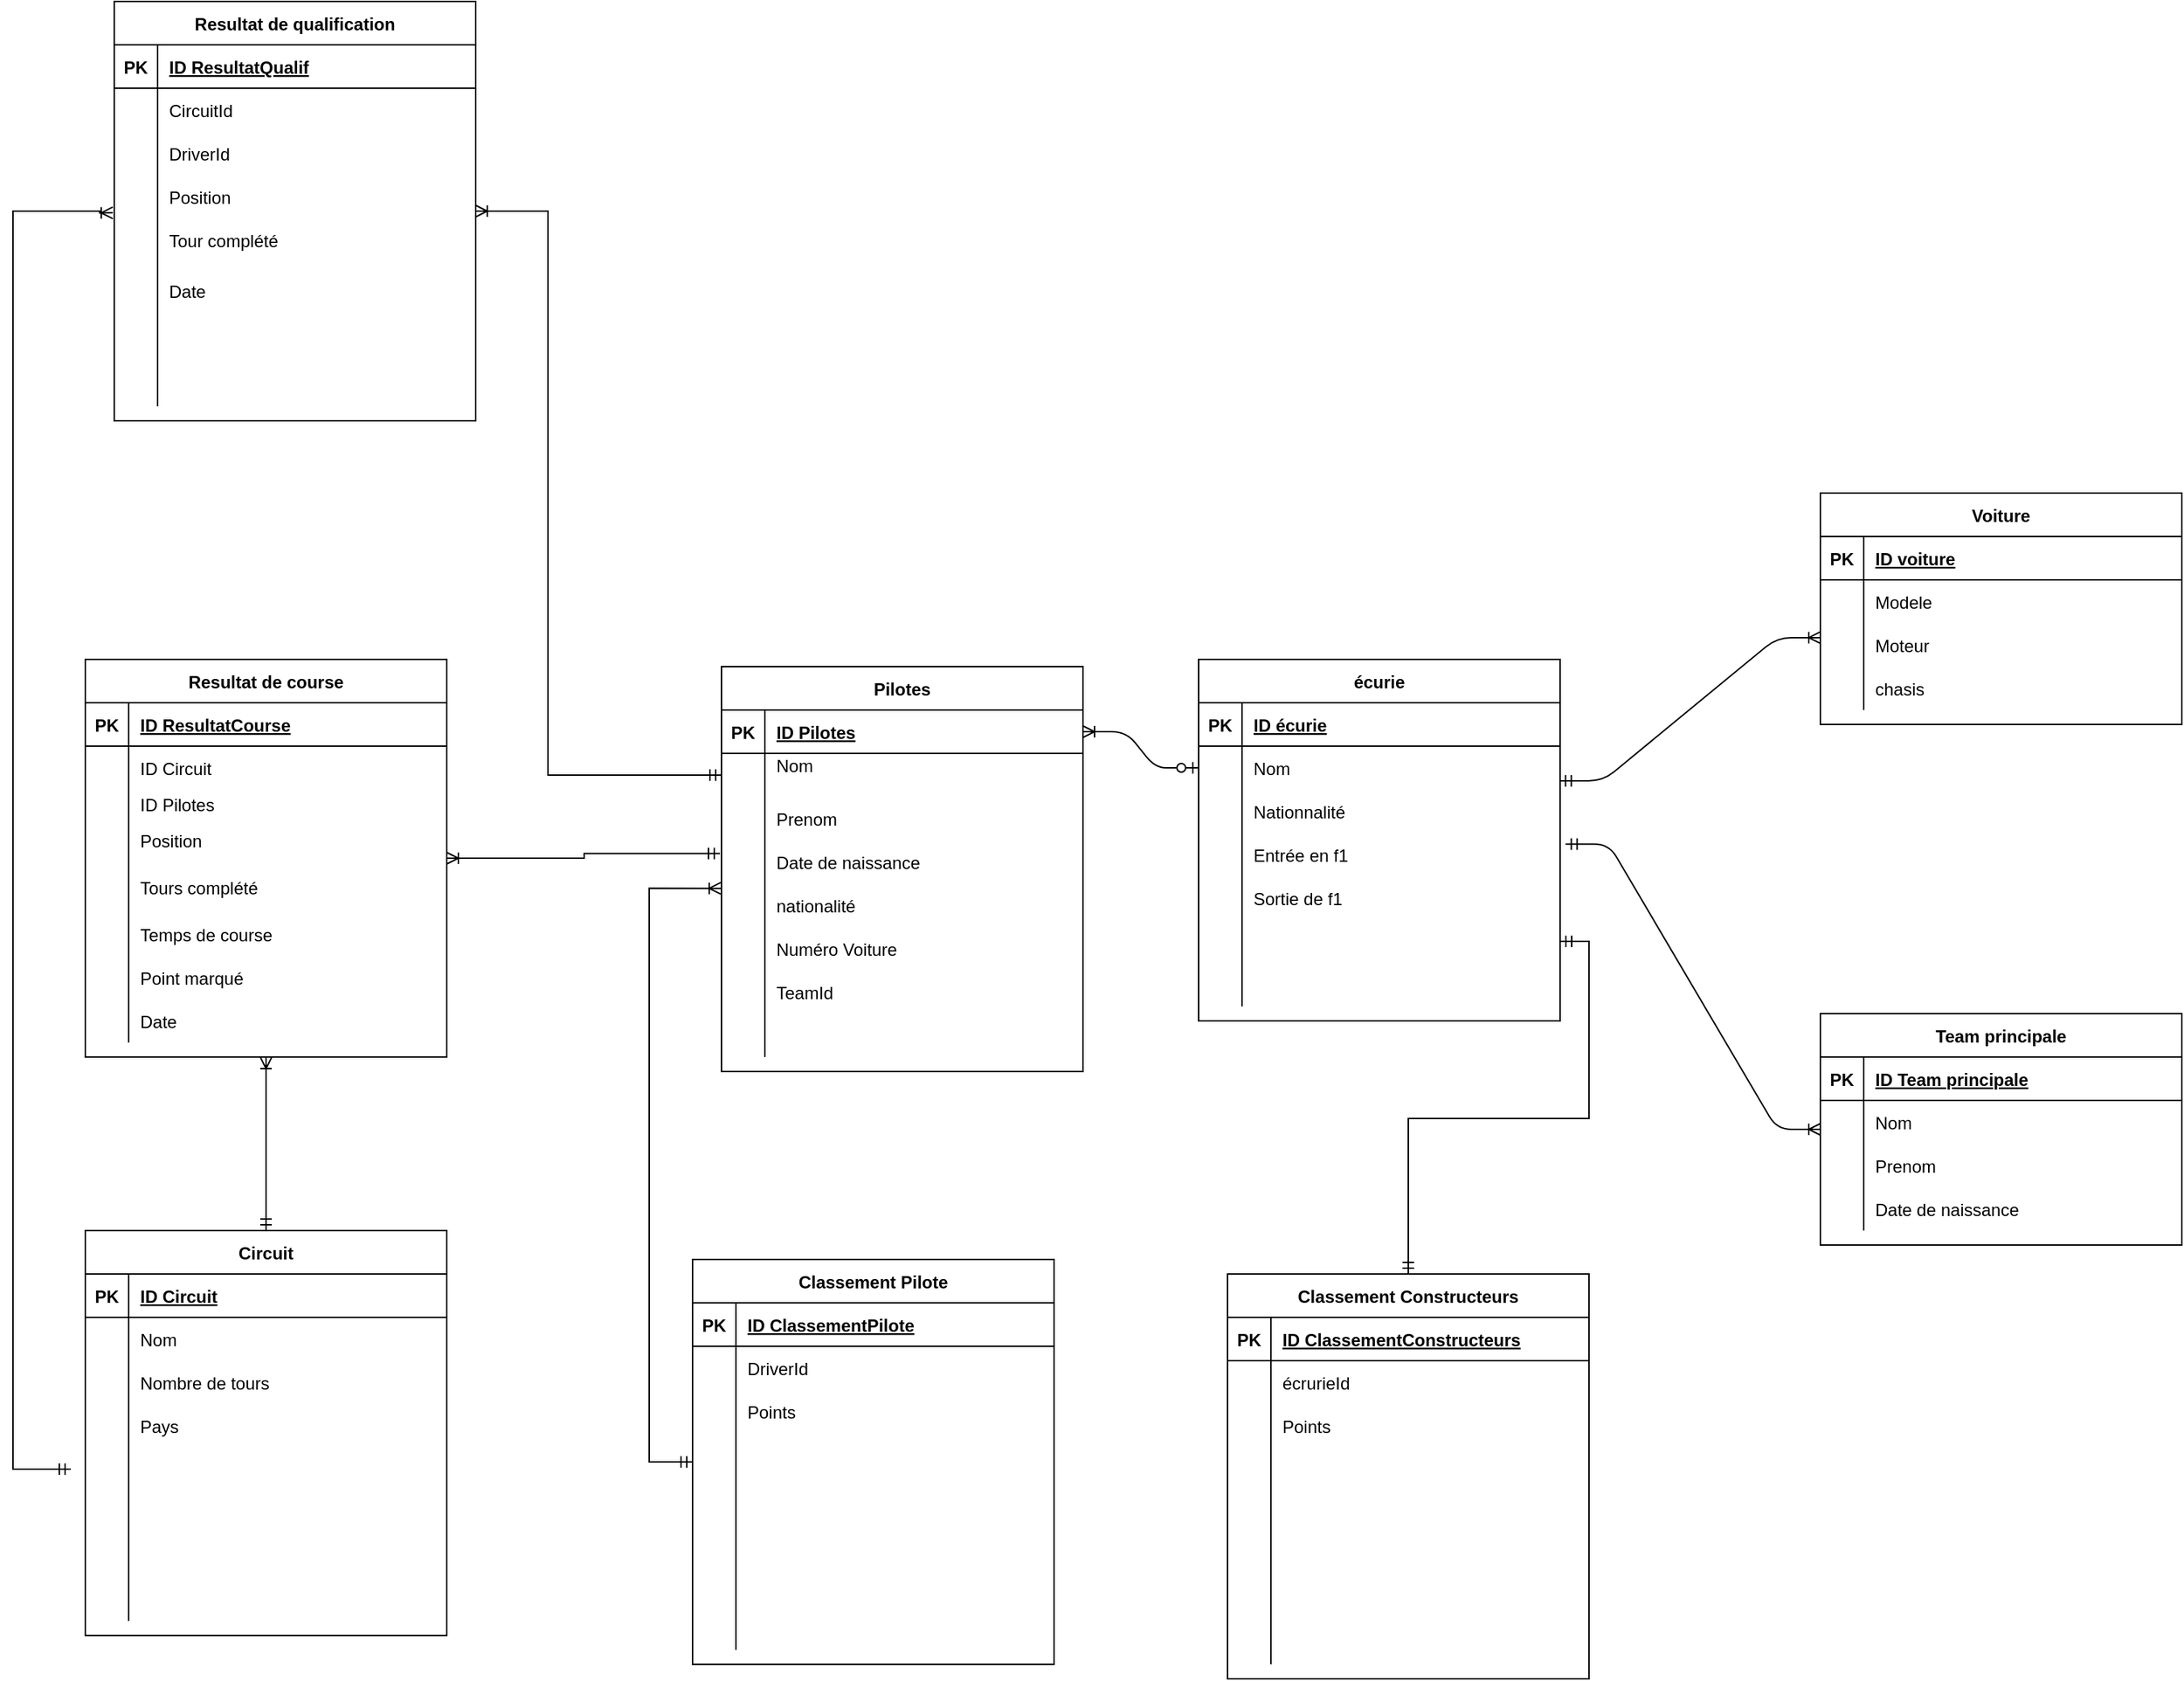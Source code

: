 <mxfile version="24.7.16">
  <diagram id="R2lEEEUBdFMjLlhIrx00" name="Page-1">
    <mxGraphModel dx="2107" dy="1889" grid="1" gridSize="10" guides="1" tooltips="1" connect="1" arrows="1" fold="1" page="1" pageScale="1" pageWidth="850" pageHeight="1100" math="0" shadow="0" extFonts="Permanent Marker^https://fonts.googleapis.com/css?family=Permanent+Marker">
      <root>
        <mxCell id="0" />
        <mxCell id="1" parent="0" />
        <mxCell id="C-vyLk0tnHw3VtMMgP7b-1" value="" style="edgeStyle=entityRelationEdgeStyle;endArrow=ERzeroToOne;startArrow=ERoneToMany;endFill=0;startFill=0;" parent="1" source="C-vyLk0tnHw3VtMMgP7b-24" target="C-vyLk0tnHw3VtMMgP7b-6" edge="1">
          <mxGeometry width="100" height="100" relative="1" as="geometry">
            <mxPoint x="340" y="720" as="sourcePoint" />
            <mxPoint x="440" y="620" as="targetPoint" />
          </mxGeometry>
        </mxCell>
        <mxCell id="C-vyLk0tnHw3VtMMgP7b-2" value="écurie" style="shape=table;startSize=30;container=1;collapsible=1;childLayout=tableLayout;fixedRows=1;rowLines=0;fontStyle=1;align=center;resizeLast=1;" parent="1" vertex="1">
          <mxGeometry x="450" y="105" width="250" height="250" as="geometry" />
        </mxCell>
        <mxCell id="C-vyLk0tnHw3VtMMgP7b-3" value="" style="shape=partialRectangle;collapsible=0;dropTarget=0;pointerEvents=0;fillColor=none;points=[[0,0.5],[1,0.5]];portConstraint=eastwest;top=0;left=0;right=0;bottom=1;" parent="C-vyLk0tnHw3VtMMgP7b-2" vertex="1">
          <mxGeometry y="30" width="250" height="30" as="geometry" />
        </mxCell>
        <mxCell id="C-vyLk0tnHw3VtMMgP7b-4" value="PK" style="shape=partialRectangle;overflow=hidden;connectable=0;fillColor=none;top=0;left=0;bottom=0;right=0;fontStyle=1;" parent="C-vyLk0tnHw3VtMMgP7b-3" vertex="1">
          <mxGeometry width="30" height="30" as="geometry">
            <mxRectangle width="30" height="30" as="alternateBounds" />
          </mxGeometry>
        </mxCell>
        <mxCell id="C-vyLk0tnHw3VtMMgP7b-5" value="ID écurie" style="shape=partialRectangle;overflow=hidden;connectable=0;fillColor=none;top=0;left=0;bottom=0;right=0;align=left;spacingLeft=6;fontStyle=5;" parent="C-vyLk0tnHw3VtMMgP7b-3" vertex="1">
          <mxGeometry x="30" width="220" height="30" as="geometry">
            <mxRectangle width="220" height="30" as="alternateBounds" />
          </mxGeometry>
        </mxCell>
        <mxCell id="C-vyLk0tnHw3VtMMgP7b-6" value="" style="shape=partialRectangle;collapsible=0;dropTarget=0;pointerEvents=0;fillColor=none;points=[[0,0.5],[1,0.5]];portConstraint=eastwest;top=0;left=0;right=0;bottom=0;" parent="C-vyLk0tnHw3VtMMgP7b-2" vertex="1">
          <mxGeometry y="60" width="250" height="30" as="geometry" />
        </mxCell>
        <mxCell id="C-vyLk0tnHw3VtMMgP7b-7" value="" style="shape=partialRectangle;overflow=hidden;connectable=0;fillColor=none;top=0;left=0;bottom=0;right=0;" parent="C-vyLk0tnHw3VtMMgP7b-6" vertex="1">
          <mxGeometry width="30" height="30" as="geometry">
            <mxRectangle width="30" height="30" as="alternateBounds" />
          </mxGeometry>
        </mxCell>
        <mxCell id="C-vyLk0tnHw3VtMMgP7b-8" value="Nom" style="shape=partialRectangle;overflow=hidden;connectable=0;fillColor=none;top=0;left=0;bottom=0;right=0;align=left;spacingLeft=6;" parent="C-vyLk0tnHw3VtMMgP7b-6" vertex="1">
          <mxGeometry x="30" width="220" height="30" as="geometry">
            <mxRectangle width="220" height="30" as="alternateBounds" />
          </mxGeometry>
        </mxCell>
        <mxCell id="eFLXoFENza7NZ3r8j-k4-39" style="shape=partialRectangle;collapsible=0;dropTarget=0;pointerEvents=0;fillColor=none;points=[[0,0.5],[1,0.5]];portConstraint=eastwest;top=0;left=0;right=0;bottom=0;" parent="C-vyLk0tnHw3VtMMgP7b-2" vertex="1">
          <mxGeometry y="90" width="250" height="30" as="geometry" />
        </mxCell>
        <mxCell id="eFLXoFENza7NZ3r8j-k4-40" style="shape=partialRectangle;overflow=hidden;connectable=0;fillColor=none;top=0;left=0;bottom=0;right=0;" parent="eFLXoFENza7NZ3r8j-k4-39" vertex="1">
          <mxGeometry width="30" height="30" as="geometry">
            <mxRectangle width="30" height="30" as="alternateBounds" />
          </mxGeometry>
        </mxCell>
        <mxCell id="eFLXoFENza7NZ3r8j-k4-41" value="Nationnalité" style="shape=partialRectangle;overflow=hidden;connectable=0;fillColor=none;top=0;left=0;bottom=0;right=0;align=left;spacingLeft=6;" parent="eFLXoFENza7NZ3r8j-k4-39" vertex="1">
          <mxGeometry x="30" width="220" height="30" as="geometry">
            <mxRectangle width="220" height="30" as="alternateBounds" />
          </mxGeometry>
        </mxCell>
        <mxCell id="eFLXoFENza7NZ3r8j-k4-36" style="shape=partialRectangle;collapsible=0;dropTarget=0;pointerEvents=0;fillColor=none;points=[[0,0.5],[1,0.5]];portConstraint=eastwest;top=0;left=0;right=0;bottom=0;" parent="C-vyLk0tnHw3VtMMgP7b-2" vertex="1">
          <mxGeometry y="120" width="250" height="30" as="geometry" />
        </mxCell>
        <mxCell id="eFLXoFENza7NZ3r8j-k4-37" style="shape=partialRectangle;overflow=hidden;connectable=0;fillColor=none;top=0;left=0;bottom=0;right=0;" parent="eFLXoFENza7NZ3r8j-k4-36" vertex="1">
          <mxGeometry width="30" height="30" as="geometry">
            <mxRectangle width="30" height="30" as="alternateBounds" />
          </mxGeometry>
        </mxCell>
        <mxCell id="eFLXoFENza7NZ3r8j-k4-38" value="Entrée en f1" style="shape=partialRectangle;overflow=hidden;connectable=0;fillColor=none;top=0;left=0;bottom=0;right=0;align=left;spacingLeft=6;" parent="eFLXoFENza7NZ3r8j-k4-36" vertex="1">
          <mxGeometry x="30" width="220" height="30" as="geometry">
            <mxRectangle width="220" height="30" as="alternateBounds" />
          </mxGeometry>
        </mxCell>
        <mxCell id="C-vyLk0tnHw3VtMMgP7b-9" value="" style="shape=partialRectangle;collapsible=0;dropTarget=0;pointerEvents=0;fillColor=none;points=[[0,0.5],[1,0.5]];portConstraint=eastwest;top=0;left=0;right=0;bottom=0;" parent="C-vyLk0tnHw3VtMMgP7b-2" vertex="1">
          <mxGeometry y="150" width="250" height="30" as="geometry" />
        </mxCell>
        <mxCell id="C-vyLk0tnHw3VtMMgP7b-10" value="" style="shape=partialRectangle;overflow=hidden;connectable=0;fillColor=none;top=0;left=0;bottom=0;right=0;" parent="C-vyLk0tnHw3VtMMgP7b-9" vertex="1">
          <mxGeometry width="30" height="30" as="geometry">
            <mxRectangle width="30" height="30" as="alternateBounds" />
          </mxGeometry>
        </mxCell>
        <mxCell id="C-vyLk0tnHw3VtMMgP7b-11" value="Sortie de f1" style="shape=partialRectangle;overflow=hidden;connectable=0;fillColor=none;top=0;left=0;bottom=0;right=0;align=left;spacingLeft=6;" parent="C-vyLk0tnHw3VtMMgP7b-9" vertex="1">
          <mxGeometry x="30" width="220" height="30" as="geometry">
            <mxRectangle width="220" height="30" as="alternateBounds" />
          </mxGeometry>
        </mxCell>
        <mxCell id="eFLXoFENza7NZ3r8j-k4-48" style="shape=partialRectangle;collapsible=0;dropTarget=0;pointerEvents=0;fillColor=none;points=[[0,0.5],[1,0.5]];portConstraint=eastwest;top=0;left=0;right=0;bottom=0;" parent="C-vyLk0tnHw3VtMMgP7b-2" vertex="1">
          <mxGeometry y="180" width="250" height="30" as="geometry" />
        </mxCell>
        <mxCell id="eFLXoFENza7NZ3r8j-k4-49" style="shape=partialRectangle;overflow=hidden;connectable=0;fillColor=none;top=0;left=0;bottom=0;right=0;" parent="eFLXoFENza7NZ3r8j-k4-48" vertex="1">
          <mxGeometry width="30" height="30" as="geometry">
            <mxRectangle width="30" height="30" as="alternateBounds" />
          </mxGeometry>
        </mxCell>
        <mxCell id="eFLXoFENza7NZ3r8j-k4-50" value="" style="shape=partialRectangle;overflow=hidden;connectable=0;fillColor=none;top=0;left=0;bottom=0;right=0;align=left;spacingLeft=6;" parent="eFLXoFENza7NZ3r8j-k4-48" vertex="1">
          <mxGeometry x="30" width="220" height="30" as="geometry">
            <mxRectangle width="220" height="30" as="alternateBounds" />
          </mxGeometry>
        </mxCell>
        <mxCell id="eFLXoFENza7NZ3r8j-k4-45" style="shape=partialRectangle;collapsible=0;dropTarget=0;pointerEvents=0;fillColor=none;points=[[0,0.5],[1,0.5]];portConstraint=eastwest;top=0;left=0;right=0;bottom=0;" parent="C-vyLk0tnHw3VtMMgP7b-2" vertex="1">
          <mxGeometry y="210" width="250" height="30" as="geometry" />
        </mxCell>
        <mxCell id="eFLXoFENza7NZ3r8j-k4-46" style="shape=partialRectangle;overflow=hidden;connectable=0;fillColor=none;top=0;left=0;bottom=0;right=0;" parent="eFLXoFENza7NZ3r8j-k4-45" vertex="1">
          <mxGeometry width="30" height="30" as="geometry">
            <mxRectangle width="30" height="30" as="alternateBounds" />
          </mxGeometry>
        </mxCell>
        <mxCell id="eFLXoFENza7NZ3r8j-k4-47" value="" style="shape=partialRectangle;overflow=hidden;connectable=0;fillColor=none;top=0;left=0;bottom=0;right=0;align=left;spacingLeft=6;" parent="eFLXoFENza7NZ3r8j-k4-45" vertex="1">
          <mxGeometry x="30" width="220" height="30" as="geometry">
            <mxRectangle width="220" height="30" as="alternateBounds" />
          </mxGeometry>
        </mxCell>
        <mxCell id="C-vyLk0tnHw3VtMMgP7b-23" value="Pilotes" style="shape=table;startSize=30;container=1;collapsible=1;childLayout=tableLayout;fixedRows=1;rowLines=0;fontStyle=1;align=center;resizeLast=1;" parent="1" vertex="1">
          <mxGeometry x="120" y="110" width="250" height="280" as="geometry" />
        </mxCell>
        <mxCell id="C-vyLk0tnHw3VtMMgP7b-24" value="" style="shape=partialRectangle;collapsible=0;dropTarget=0;pointerEvents=0;fillColor=none;points=[[0,0.5],[1,0.5]];portConstraint=eastwest;top=0;left=0;right=0;bottom=1;" parent="C-vyLk0tnHw3VtMMgP7b-23" vertex="1">
          <mxGeometry y="30" width="250" height="30" as="geometry" />
        </mxCell>
        <mxCell id="C-vyLk0tnHw3VtMMgP7b-25" value="PK" style="shape=partialRectangle;overflow=hidden;connectable=0;fillColor=none;top=0;left=0;bottom=0;right=0;fontStyle=1;" parent="C-vyLk0tnHw3VtMMgP7b-24" vertex="1">
          <mxGeometry width="30" height="30" as="geometry">
            <mxRectangle width="30" height="30" as="alternateBounds" />
          </mxGeometry>
        </mxCell>
        <mxCell id="C-vyLk0tnHw3VtMMgP7b-26" value="ID Pilotes" style="shape=partialRectangle;overflow=hidden;connectable=0;fillColor=none;top=0;left=0;bottom=0;right=0;align=left;spacingLeft=6;fontStyle=5;" parent="C-vyLk0tnHw3VtMMgP7b-24" vertex="1">
          <mxGeometry x="30" width="220" height="30" as="geometry">
            <mxRectangle width="220" height="30" as="alternateBounds" />
          </mxGeometry>
        </mxCell>
        <mxCell id="C-vyLk0tnHw3VtMMgP7b-27" value="" style="shape=partialRectangle;collapsible=0;dropTarget=0;pointerEvents=0;fillColor=none;points=[[0,0.5],[1,0.5]];portConstraint=eastwest;top=0;left=0;right=0;bottom=0;" parent="C-vyLk0tnHw3VtMMgP7b-23" vertex="1">
          <mxGeometry y="60" width="250" height="30" as="geometry" />
        </mxCell>
        <mxCell id="C-vyLk0tnHw3VtMMgP7b-28" value="" style="shape=partialRectangle;overflow=hidden;connectable=0;fillColor=none;top=0;left=0;bottom=0;right=0;" parent="C-vyLk0tnHw3VtMMgP7b-27" vertex="1">
          <mxGeometry width="30" height="30" as="geometry">
            <mxRectangle width="30" height="30" as="alternateBounds" />
          </mxGeometry>
        </mxCell>
        <mxCell id="C-vyLk0tnHw3VtMMgP7b-29" value="Nom&#xa;" style="shape=partialRectangle;overflow=hidden;connectable=0;fillColor=none;top=0;left=0;bottom=0;right=0;align=left;spacingLeft=6;" parent="C-vyLk0tnHw3VtMMgP7b-27" vertex="1">
          <mxGeometry x="30" width="220" height="30" as="geometry">
            <mxRectangle width="220" height="30" as="alternateBounds" />
          </mxGeometry>
        </mxCell>
        <mxCell id="eFLXoFENza7NZ3r8j-k4-27" style="shape=partialRectangle;collapsible=0;dropTarget=0;pointerEvents=0;fillColor=none;points=[[0,0.5],[1,0.5]];portConstraint=eastwest;top=0;left=0;right=0;bottom=0;" parent="C-vyLk0tnHw3VtMMgP7b-23" vertex="1">
          <mxGeometry y="90" width="250" height="30" as="geometry" />
        </mxCell>
        <mxCell id="eFLXoFENza7NZ3r8j-k4-28" style="shape=partialRectangle;overflow=hidden;connectable=0;fillColor=none;top=0;left=0;bottom=0;right=0;" parent="eFLXoFENza7NZ3r8j-k4-27" vertex="1">
          <mxGeometry width="30" height="30" as="geometry">
            <mxRectangle width="30" height="30" as="alternateBounds" />
          </mxGeometry>
        </mxCell>
        <mxCell id="eFLXoFENza7NZ3r8j-k4-29" value="Prenom" style="shape=partialRectangle;overflow=hidden;connectable=0;fillColor=none;top=0;left=0;bottom=0;right=0;align=left;spacingLeft=6;" parent="eFLXoFENza7NZ3r8j-k4-27" vertex="1">
          <mxGeometry x="30" width="220" height="30" as="geometry">
            <mxRectangle width="220" height="30" as="alternateBounds" />
          </mxGeometry>
        </mxCell>
        <mxCell id="eFLXoFENza7NZ3r8j-k4-30" style="shape=partialRectangle;collapsible=0;dropTarget=0;pointerEvents=0;fillColor=none;points=[[0,0.5],[1,0.5]];portConstraint=eastwest;top=0;left=0;right=0;bottom=0;" parent="C-vyLk0tnHw3VtMMgP7b-23" vertex="1">
          <mxGeometry y="120" width="250" height="30" as="geometry" />
        </mxCell>
        <mxCell id="eFLXoFENza7NZ3r8j-k4-31" style="shape=partialRectangle;overflow=hidden;connectable=0;fillColor=none;top=0;left=0;bottom=0;right=0;" parent="eFLXoFENza7NZ3r8j-k4-30" vertex="1">
          <mxGeometry width="30" height="30" as="geometry">
            <mxRectangle width="30" height="30" as="alternateBounds" />
          </mxGeometry>
        </mxCell>
        <mxCell id="eFLXoFENza7NZ3r8j-k4-32" value="Date de naissance" style="shape=partialRectangle;overflow=hidden;connectable=0;fillColor=none;top=0;left=0;bottom=0;right=0;align=left;spacingLeft=6;" parent="eFLXoFENza7NZ3r8j-k4-30" vertex="1">
          <mxGeometry x="30" width="220" height="30" as="geometry">
            <mxRectangle width="220" height="30" as="alternateBounds" />
          </mxGeometry>
        </mxCell>
        <mxCell id="eFLXoFENza7NZ3r8j-k4-33" style="shape=partialRectangle;collapsible=0;dropTarget=0;pointerEvents=0;fillColor=none;points=[[0,0.5],[1,0.5]];portConstraint=eastwest;top=0;left=0;right=0;bottom=0;" parent="C-vyLk0tnHw3VtMMgP7b-23" vertex="1">
          <mxGeometry y="150" width="250" height="30" as="geometry" />
        </mxCell>
        <mxCell id="eFLXoFENza7NZ3r8j-k4-34" style="shape=partialRectangle;overflow=hidden;connectable=0;fillColor=none;top=0;left=0;bottom=0;right=0;" parent="eFLXoFENza7NZ3r8j-k4-33" vertex="1">
          <mxGeometry width="30" height="30" as="geometry">
            <mxRectangle width="30" height="30" as="alternateBounds" />
          </mxGeometry>
        </mxCell>
        <mxCell id="eFLXoFENza7NZ3r8j-k4-35" value="nationalité" style="shape=partialRectangle;overflow=hidden;connectable=0;fillColor=none;top=0;left=0;bottom=0;right=0;align=left;spacingLeft=6;" parent="eFLXoFENza7NZ3r8j-k4-33" vertex="1">
          <mxGeometry x="30" width="220" height="30" as="geometry">
            <mxRectangle width="220" height="30" as="alternateBounds" />
          </mxGeometry>
        </mxCell>
        <mxCell id="eFLXoFENza7NZ3r8j-k4-135" style="shape=partialRectangle;collapsible=0;dropTarget=0;pointerEvents=0;fillColor=none;points=[[0,0.5],[1,0.5]];portConstraint=eastwest;top=0;left=0;right=0;bottom=0;" parent="C-vyLk0tnHw3VtMMgP7b-23" vertex="1">
          <mxGeometry y="180" width="250" height="30" as="geometry" />
        </mxCell>
        <mxCell id="eFLXoFENza7NZ3r8j-k4-136" style="shape=partialRectangle;overflow=hidden;connectable=0;fillColor=none;top=0;left=0;bottom=0;right=0;" parent="eFLXoFENza7NZ3r8j-k4-135" vertex="1">
          <mxGeometry width="30" height="30" as="geometry">
            <mxRectangle width="30" height="30" as="alternateBounds" />
          </mxGeometry>
        </mxCell>
        <mxCell id="eFLXoFENza7NZ3r8j-k4-137" value="Numéro Voiture" style="shape=partialRectangle;overflow=hidden;connectable=0;fillColor=none;top=0;left=0;bottom=0;right=0;align=left;spacingLeft=6;" parent="eFLXoFENza7NZ3r8j-k4-135" vertex="1">
          <mxGeometry x="30" width="220" height="30" as="geometry">
            <mxRectangle width="220" height="30" as="alternateBounds" />
          </mxGeometry>
        </mxCell>
        <mxCell id="eFLXoFENza7NZ3r8j-k4-138" style="shape=partialRectangle;collapsible=0;dropTarget=0;pointerEvents=0;fillColor=none;points=[[0,0.5],[1,0.5]];portConstraint=eastwest;top=0;left=0;right=0;bottom=0;" parent="C-vyLk0tnHw3VtMMgP7b-23" vertex="1">
          <mxGeometry y="210" width="250" height="30" as="geometry" />
        </mxCell>
        <mxCell id="eFLXoFENza7NZ3r8j-k4-139" style="shape=partialRectangle;overflow=hidden;connectable=0;fillColor=none;top=0;left=0;bottom=0;right=0;" parent="eFLXoFENza7NZ3r8j-k4-138" vertex="1">
          <mxGeometry width="30" height="30" as="geometry">
            <mxRectangle width="30" height="30" as="alternateBounds" />
          </mxGeometry>
        </mxCell>
        <mxCell id="eFLXoFENza7NZ3r8j-k4-140" value="TeamId" style="shape=partialRectangle;overflow=hidden;connectable=0;fillColor=none;top=0;left=0;bottom=0;right=0;align=left;spacingLeft=6;" parent="eFLXoFENza7NZ3r8j-k4-138" vertex="1">
          <mxGeometry x="30" width="220" height="30" as="geometry">
            <mxRectangle width="220" height="30" as="alternateBounds" />
          </mxGeometry>
        </mxCell>
        <mxCell id="eFLXoFENza7NZ3r8j-k4-141" style="shape=partialRectangle;collapsible=0;dropTarget=0;pointerEvents=0;fillColor=none;points=[[0,0.5],[1,0.5]];portConstraint=eastwest;top=0;left=0;right=0;bottom=0;" parent="C-vyLk0tnHw3VtMMgP7b-23" vertex="1">
          <mxGeometry y="240" width="250" height="30" as="geometry" />
        </mxCell>
        <mxCell id="eFLXoFENza7NZ3r8j-k4-142" style="shape=partialRectangle;overflow=hidden;connectable=0;fillColor=none;top=0;left=0;bottom=0;right=0;" parent="eFLXoFENza7NZ3r8j-k4-141" vertex="1">
          <mxGeometry width="30" height="30" as="geometry">
            <mxRectangle width="30" height="30" as="alternateBounds" />
          </mxGeometry>
        </mxCell>
        <mxCell id="eFLXoFENza7NZ3r8j-k4-143" style="shape=partialRectangle;overflow=hidden;connectable=0;fillColor=none;top=0;left=0;bottom=0;right=0;align=left;spacingLeft=6;" parent="eFLXoFENza7NZ3r8j-k4-141" vertex="1">
          <mxGeometry x="30" width="220" height="30" as="geometry">
            <mxRectangle width="220" height="30" as="alternateBounds" />
          </mxGeometry>
        </mxCell>
        <mxCell id="eFLXoFENza7NZ3r8j-k4-83" value="Classement Pilote" style="shape=table;startSize=30;container=1;collapsible=1;childLayout=tableLayout;fixedRows=1;rowLines=0;fontStyle=1;align=center;resizeLast=1;" parent="1" vertex="1">
          <mxGeometry x="100" y="520" width="250" height="280" as="geometry" />
        </mxCell>
        <mxCell id="eFLXoFENza7NZ3r8j-k4-84" value="" style="shape=partialRectangle;collapsible=0;dropTarget=0;pointerEvents=0;fillColor=none;points=[[0,0.5],[1,0.5]];portConstraint=eastwest;top=0;left=0;right=0;bottom=1;" parent="eFLXoFENza7NZ3r8j-k4-83" vertex="1">
          <mxGeometry y="30" width="250" height="30" as="geometry" />
        </mxCell>
        <mxCell id="eFLXoFENza7NZ3r8j-k4-85" value="PK" style="shape=partialRectangle;overflow=hidden;connectable=0;fillColor=none;top=0;left=0;bottom=0;right=0;fontStyle=1;" parent="eFLXoFENza7NZ3r8j-k4-84" vertex="1">
          <mxGeometry width="30" height="30" as="geometry">
            <mxRectangle width="30" height="30" as="alternateBounds" />
          </mxGeometry>
        </mxCell>
        <mxCell id="eFLXoFENza7NZ3r8j-k4-86" value="ID ClassementPilote" style="shape=partialRectangle;overflow=hidden;connectable=0;fillColor=none;top=0;left=0;bottom=0;right=0;align=left;spacingLeft=6;fontStyle=5;" parent="eFLXoFENza7NZ3r8j-k4-84" vertex="1">
          <mxGeometry x="30" width="220" height="30" as="geometry">
            <mxRectangle width="220" height="30" as="alternateBounds" />
          </mxGeometry>
        </mxCell>
        <mxCell id="eFLXoFENza7NZ3r8j-k4-87" value="" style="shape=partialRectangle;collapsible=0;dropTarget=0;pointerEvents=0;fillColor=none;points=[[0,0.5],[1,0.5]];portConstraint=eastwest;top=0;left=0;right=0;bottom=0;" parent="eFLXoFENza7NZ3r8j-k4-83" vertex="1">
          <mxGeometry y="60" width="250" height="30" as="geometry" />
        </mxCell>
        <mxCell id="eFLXoFENza7NZ3r8j-k4-88" value="" style="shape=partialRectangle;overflow=hidden;connectable=0;fillColor=none;top=0;left=0;bottom=0;right=0;" parent="eFLXoFENza7NZ3r8j-k4-87" vertex="1">
          <mxGeometry width="30" height="30" as="geometry">
            <mxRectangle width="30" height="30" as="alternateBounds" />
          </mxGeometry>
        </mxCell>
        <mxCell id="eFLXoFENza7NZ3r8j-k4-89" value="DriverId" style="shape=partialRectangle;overflow=hidden;connectable=0;fillColor=none;top=0;left=0;bottom=0;right=0;align=left;spacingLeft=6;" parent="eFLXoFENza7NZ3r8j-k4-87" vertex="1">
          <mxGeometry x="30" width="220" height="30" as="geometry">
            <mxRectangle width="220" height="30" as="alternateBounds" />
          </mxGeometry>
        </mxCell>
        <mxCell id="eFLXoFENza7NZ3r8j-k4-90" style="shape=partialRectangle;collapsible=0;dropTarget=0;pointerEvents=0;fillColor=none;points=[[0,0.5],[1,0.5]];portConstraint=eastwest;top=0;left=0;right=0;bottom=0;" parent="eFLXoFENza7NZ3r8j-k4-83" vertex="1">
          <mxGeometry y="90" width="250" height="30" as="geometry" />
        </mxCell>
        <mxCell id="eFLXoFENza7NZ3r8j-k4-91" style="shape=partialRectangle;overflow=hidden;connectable=0;fillColor=none;top=0;left=0;bottom=0;right=0;" parent="eFLXoFENza7NZ3r8j-k4-90" vertex="1">
          <mxGeometry width="30" height="30" as="geometry">
            <mxRectangle width="30" height="30" as="alternateBounds" />
          </mxGeometry>
        </mxCell>
        <mxCell id="eFLXoFENza7NZ3r8j-k4-92" value="Points" style="shape=partialRectangle;overflow=hidden;connectable=0;fillColor=none;top=0;left=0;bottom=0;right=0;align=left;spacingLeft=6;" parent="eFLXoFENza7NZ3r8j-k4-90" vertex="1">
          <mxGeometry x="30" width="220" height="30" as="geometry">
            <mxRectangle width="220" height="30" as="alternateBounds" />
          </mxGeometry>
        </mxCell>
        <mxCell id="eFLXoFENza7NZ3r8j-k4-93" style="shape=partialRectangle;collapsible=0;dropTarget=0;pointerEvents=0;fillColor=none;points=[[0,0.5],[1,0.5]];portConstraint=eastwest;top=0;left=0;right=0;bottom=0;" parent="eFLXoFENza7NZ3r8j-k4-83" vertex="1">
          <mxGeometry y="120" width="250" height="30" as="geometry" />
        </mxCell>
        <mxCell id="eFLXoFENza7NZ3r8j-k4-94" style="shape=partialRectangle;overflow=hidden;connectable=0;fillColor=none;top=0;left=0;bottom=0;right=0;" parent="eFLXoFENza7NZ3r8j-k4-93" vertex="1">
          <mxGeometry width="30" height="30" as="geometry">
            <mxRectangle width="30" height="30" as="alternateBounds" />
          </mxGeometry>
        </mxCell>
        <mxCell id="eFLXoFENza7NZ3r8j-k4-95" value="" style="shape=partialRectangle;overflow=hidden;connectable=0;fillColor=none;top=0;left=0;bottom=0;right=0;align=left;spacingLeft=6;" parent="eFLXoFENza7NZ3r8j-k4-93" vertex="1">
          <mxGeometry x="30" width="220" height="30" as="geometry">
            <mxRectangle width="220" height="30" as="alternateBounds" />
          </mxGeometry>
        </mxCell>
        <mxCell id="eFLXoFENza7NZ3r8j-k4-96" style="shape=partialRectangle;collapsible=0;dropTarget=0;pointerEvents=0;fillColor=none;points=[[0,0.5],[1,0.5]];portConstraint=eastwest;top=0;left=0;right=0;bottom=0;" parent="eFLXoFENza7NZ3r8j-k4-83" vertex="1">
          <mxGeometry y="150" width="250" height="30" as="geometry" />
        </mxCell>
        <mxCell id="eFLXoFENza7NZ3r8j-k4-97" style="shape=partialRectangle;overflow=hidden;connectable=0;fillColor=none;top=0;left=0;bottom=0;right=0;" parent="eFLXoFENza7NZ3r8j-k4-96" vertex="1">
          <mxGeometry width="30" height="30" as="geometry">
            <mxRectangle width="30" height="30" as="alternateBounds" />
          </mxGeometry>
        </mxCell>
        <mxCell id="eFLXoFENza7NZ3r8j-k4-98" value="" style="shape=partialRectangle;overflow=hidden;connectable=0;fillColor=none;top=0;left=0;bottom=0;right=0;align=left;spacingLeft=6;" parent="eFLXoFENza7NZ3r8j-k4-96" vertex="1">
          <mxGeometry x="30" width="220" height="30" as="geometry">
            <mxRectangle width="220" height="30" as="alternateBounds" />
          </mxGeometry>
        </mxCell>
        <mxCell id="eFLXoFENza7NZ3r8j-k4-99" value="" style="shape=partialRectangle;collapsible=0;dropTarget=0;pointerEvents=0;fillColor=none;points=[[0,0.5],[1,0.5]];portConstraint=eastwest;top=0;left=0;right=0;bottom=0;" parent="eFLXoFENza7NZ3r8j-k4-83" vertex="1">
          <mxGeometry y="180" width="250" height="30" as="geometry" />
        </mxCell>
        <mxCell id="eFLXoFENza7NZ3r8j-k4-100" value="" style="shape=partialRectangle;overflow=hidden;connectable=0;fillColor=none;top=0;left=0;bottom=0;right=0;" parent="eFLXoFENza7NZ3r8j-k4-99" vertex="1">
          <mxGeometry width="30" height="30" as="geometry">
            <mxRectangle width="30" height="30" as="alternateBounds" />
          </mxGeometry>
        </mxCell>
        <mxCell id="eFLXoFENza7NZ3r8j-k4-101" value="" style="shape=partialRectangle;overflow=hidden;connectable=0;fillColor=none;top=0;left=0;bottom=0;right=0;align=left;spacingLeft=6;" parent="eFLXoFENza7NZ3r8j-k4-99" vertex="1">
          <mxGeometry x="30" width="220" height="30" as="geometry">
            <mxRectangle width="220" height="30" as="alternateBounds" />
          </mxGeometry>
        </mxCell>
        <mxCell id="eFLXoFENza7NZ3r8j-k4-102" style="shape=partialRectangle;collapsible=0;dropTarget=0;pointerEvents=0;fillColor=none;points=[[0,0.5],[1,0.5]];portConstraint=eastwest;top=0;left=0;right=0;bottom=0;" parent="eFLXoFENza7NZ3r8j-k4-83" vertex="1">
          <mxGeometry y="210" width="250" height="30" as="geometry" />
        </mxCell>
        <mxCell id="eFLXoFENza7NZ3r8j-k4-103" style="shape=partialRectangle;overflow=hidden;connectable=0;fillColor=none;top=0;left=0;bottom=0;right=0;" parent="eFLXoFENza7NZ3r8j-k4-102" vertex="1">
          <mxGeometry width="30" height="30" as="geometry">
            <mxRectangle width="30" height="30" as="alternateBounds" />
          </mxGeometry>
        </mxCell>
        <mxCell id="eFLXoFENza7NZ3r8j-k4-104" value="" style="shape=partialRectangle;overflow=hidden;connectable=0;fillColor=none;top=0;left=0;bottom=0;right=0;align=left;spacingLeft=6;" parent="eFLXoFENza7NZ3r8j-k4-102" vertex="1">
          <mxGeometry x="30" width="220" height="30" as="geometry">
            <mxRectangle width="220" height="30" as="alternateBounds" />
          </mxGeometry>
        </mxCell>
        <mxCell id="eFLXoFENza7NZ3r8j-k4-105" style="shape=partialRectangle;collapsible=0;dropTarget=0;pointerEvents=0;fillColor=none;points=[[0,0.5],[1,0.5]];portConstraint=eastwest;top=0;left=0;right=0;bottom=0;" parent="eFLXoFENza7NZ3r8j-k4-83" vertex="1">
          <mxGeometry y="240" width="250" height="30" as="geometry" />
        </mxCell>
        <mxCell id="eFLXoFENza7NZ3r8j-k4-106" style="shape=partialRectangle;overflow=hidden;connectable=0;fillColor=none;top=0;left=0;bottom=0;right=0;" parent="eFLXoFENza7NZ3r8j-k4-105" vertex="1">
          <mxGeometry width="30" height="30" as="geometry">
            <mxRectangle width="30" height="30" as="alternateBounds" />
          </mxGeometry>
        </mxCell>
        <mxCell id="eFLXoFENza7NZ3r8j-k4-107" value="" style="shape=partialRectangle;overflow=hidden;connectable=0;fillColor=none;top=0;left=0;bottom=0;right=0;align=left;spacingLeft=6;" parent="eFLXoFENza7NZ3r8j-k4-105" vertex="1">
          <mxGeometry x="30" width="220" height="30" as="geometry">
            <mxRectangle width="220" height="30" as="alternateBounds" />
          </mxGeometry>
        </mxCell>
        <mxCell id="eFLXoFENza7NZ3r8j-k4-108" value="Classement Constructeurs" style="shape=table;startSize=30;container=1;collapsible=1;childLayout=tableLayout;fixedRows=1;rowLines=0;fontStyle=1;align=center;resizeLast=1;" parent="1" vertex="1">
          <mxGeometry x="470" y="530" width="250" height="280" as="geometry" />
        </mxCell>
        <mxCell id="eFLXoFENza7NZ3r8j-k4-109" value="" style="shape=partialRectangle;collapsible=0;dropTarget=0;pointerEvents=0;fillColor=none;points=[[0,0.5],[1,0.5]];portConstraint=eastwest;top=0;left=0;right=0;bottom=1;" parent="eFLXoFENza7NZ3r8j-k4-108" vertex="1">
          <mxGeometry y="30" width="250" height="30" as="geometry" />
        </mxCell>
        <mxCell id="eFLXoFENza7NZ3r8j-k4-110" value="PK" style="shape=partialRectangle;overflow=hidden;connectable=0;fillColor=none;top=0;left=0;bottom=0;right=0;fontStyle=1;" parent="eFLXoFENza7NZ3r8j-k4-109" vertex="1">
          <mxGeometry width="30" height="30" as="geometry">
            <mxRectangle width="30" height="30" as="alternateBounds" />
          </mxGeometry>
        </mxCell>
        <mxCell id="eFLXoFENza7NZ3r8j-k4-111" value="ID ClassementConstructeurs" style="shape=partialRectangle;overflow=hidden;connectable=0;fillColor=none;top=0;left=0;bottom=0;right=0;align=left;spacingLeft=6;fontStyle=5;" parent="eFLXoFENza7NZ3r8j-k4-109" vertex="1">
          <mxGeometry x="30" width="220" height="30" as="geometry">
            <mxRectangle width="220" height="30" as="alternateBounds" />
          </mxGeometry>
        </mxCell>
        <mxCell id="eFLXoFENza7NZ3r8j-k4-112" value="" style="shape=partialRectangle;collapsible=0;dropTarget=0;pointerEvents=0;fillColor=none;points=[[0,0.5],[1,0.5]];portConstraint=eastwest;top=0;left=0;right=0;bottom=0;" parent="eFLXoFENza7NZ3r8j-k4-108" vertex="1">
          <mxGeometry y="60" width="250" height="30" as="geometry" />
        </mxCell>
        <mxCell id="eFLXoFENza7NZ3r8j-k4-113" value="" style="shape=partialRectangle;overflow=hidden;connectable=0;fillColor=none;top=0;left=0;bottom=0;right=0;" parent="eFLXoFENza7NZ3r8j-k4-112" vertex="1">
          <mxGeometry width="30" height="30" as="geometry">
            <mxRectangle width="30" height="30" as="alternateBounds" />
          </mxGeometry>
        </mxCell>
        <mxCell id="eFLXoFENza7NZ3r8j-k4-114" value="écrurieId" style="shape=partialRectangle;overflow=hidden;connectable=0;fillColor=none;top=0;left=0;bottom=0;right=0;align=left;spacingLeft=6;" parent="eFLXoFENza7NZ3r8j-k4-112" vertex="1">
          <mxGeometry x="30" width="220" height="30" as="geometry">
            <mxRectangle width="220" height="30" as="alternateBounds" />
          </mxGeometry>
        </mxCell>
        <mxCell id="eFLXoFENza7NZ3r8j-k4-115" style="shape=partialRectangle;collapsible=0;dropTarget=0;pointerEvents=0;fillColor=none;points=[[0,0.5],[1,0.5]];portConstraint=eastwest;top=0;left=0;right=0;bottom=0;" parent="eFLXoFENza7NZ3r8j-k4-108" vertex="1">
          <mxGeometry y="90" width="250" height="30" as="geometry" />
        </mxCell>
        <mxCell id="eFLXoFENza7NZ3r8j-k4-116" style="shape=partialRectangle;overflow=hidden;connectable=0;fillColor=none;top=0;left=0;bottom=0;right=0;" parent="eFLXoFENza7NZ3r8j-k4-115" vertex="1">
          <mxGeometry width="30" height="30" as="geometry">
            <mxRectangle width="30" height="30" as="alternateBounds" />
          </mxGeometry>
        </mxCell>
        <mxCell id="eFLXoFENza7NZ3r8j-k4-117" value="Points" style="shape=partialRectangle;overflow=hidden;connectable=0;fillColor=none;top=0;left=0;bottom=0;right=0;align=left;spacingLeft=6;" parent="eFLXoFENza7NZ3r8j-k4-115" vertex="1">
          <mxGeometry x="30" width="220" height="30" as="geometry">
            <mxRectangle width="220" height="30" as="alternateBounds" />
          </mxGeometry>
        </mxCell>
        <mxCell id="eFLXoFENza7NZ3r8j-k4-118" style="shape=partialRectangle;collapsible=0;dropTarget=0;pointerEvents=0;fillColor=none;points=[[0,0.5],[1,0.5]];portConstraint=eastwest;top=0;left=0;right=0;bottom=0;" parent="eFLXoFENza7NZ3r8j-k4-108" vertex="1">
          <mxGeometry y="120" width="250" height="30" as="geometry" />
        </mxCell>
        <mxCell id="eFLXoFENza7NZ3r8j-k4-119" style="shape=partialRectangle;overflow=hidden;connectable=0;fillColor=none;top=0;left=0;bottom=0;right=0;" parent="eFLXoFENza7NZ3r8j-k4-118" vertex="1">
          <mxGeometry width="30" height="30" as="geometry">
            <mxRectangle width="30" height="30" as="alternateBounds" />
          </mxGeometry>
        </mxCell>
        <mxCell id="eFLXoFENza7NZ3r8j-k4-120" value="" style="shape=partialRectangle;overflow=hidden;connectable=0;fillColor=none;top=0;left=0;bottom=0;right=0;align=left;spacingLeft=6;" parent="eFLXoFENza7NZ3r8j-k4-118" vertex="1">
          <mxGeometry x="30" width="220" height="30" as="geometry">
            <mxRectangle width="220" height="30" as="alternateBounds" />
          </mxGeometry>
        </mxCell>
        <mxCell id="eFLXoFENza7NZ3r8j-k4-121" style="shape=partialRectangle;collapsible=0;dropTarget=0;pointerEvents=0;fillColor=none;points=[[0,0.5],[1,0.5]];portConstraint=eastwest;top=0;left=0;right=0;bottom=0;" parent="eFLXoFENza7NZ3r8j-k4-108" vertex="1">
          <mxGeometry y="150" width="250" height="30" as="geometry" />
        </mxCell>
        <mxCell id="eFLXoFENza7NZ3r8j-k4-122" style="shape=partialRectangle;overflow=hidden;connectable=0;fillColor=none;top=0;left=0;bottom=0;right=0;" parent="eFLXoFENza7NZ3r8j-k4-121" vertex="1">
          <mxGeometry width="30" height="30" as="geometry">
            <mxRectangle width="30" height="30" as="alternateBounds" />
          </mxGeometry>
        </mxCell>
        <mxCell id="eFLXoFENza7NZ3r8j-k4-123" value="" style="shape=partialRectangle;overflow=hidden;connectable=0;fillColor=none;top=0;left=0;bottom=0;right=0;align=left;spacingLeft=6;" parent="eFLXoFENza7NZ3r8j-k4-121" vertex="1">
          <mxGeometry x="30" width="220" height="30" as="geometry">
            <mxRectangle width="220" height="30" as="alternateBounds" />
          </mxGeometry>
        </mxCell>
        <mxCell id="eFLXoFENza7NZ3r8j-k4-124" value="" style="shape=partialRectangle;collapsible=0;dropTarget=0;pointerEvents=0;fillColor=none;points=[[0,0.5],[1,0.5]];portConstraint=eastwest;top=0;left=0;right=0;bottom=0;" parent="eFLXoFENza7NZ3r8j-k4-108" vertex="1">
          <mxGeometry y="180" width="250" height="30" as="geometry" />
        </mxCell>
        <mxCell id="eFLXoFENza7NZ3r8j-k4-125" value="" style="shape=partialRectangle;overflow=hidden;connectable=0;fillColor=none;top=0;left=0;bottom=0;right=0;" parent="eFLXoFENza7NZ3r8j-k4-124" vertex="1">
          <mxGeometry width="30" height="30" as="geometry">
            <mxRectangle width="30" height="30" as="alternateBounds" />
          </mxGeometry>
        </mxCell>
        <mxCell id="eFLXoFENza7NZ3r8j-k4-126" value="" style="shape=partialRectangle;overflow=hidden;connectable=0;fillColor=none;top=0;left=0;bottom=0;right=0;align=left;spacingLeft=6;" parent="eFLXoFENza7NZ3r8j-k4-124" vertex="1">
          <mxGeometry x="30" width="220" height="30" as="geometry">
            <mxRectangle width="220" height="30" as="alternateBounds" />
          </mxGeometry>
        </mxCell>
        <mxCell id="eFLXoFENza7NZ3r8j-k4-127" style="shape=partialRectangle;collapsible=0;dropTarget=0;pointerEvents=0;fillColor=none;points=[[0,0.5],[1,0.5]];portConstraint=eastwest;top=0;left=0;right=0;bottom=0;" parent="eFLXoFENza7NZ3r8j-k4-108" vertex="1">
          <mxGeometry y="210" width="250" height="30" as="geometry" />
        </mxCell>
        <mxCell id="eFLXoFENza7NZ3r8j-k4-128" style="shape=partialRectangle;overflow=hidden;connectable=0;fillColor=none;top=0;left=0;bottom=0;right=0;" parent="eFLXoFENza7NZ3r8j-k4-127" vertex="1">
          <mxGeometry width="30" height="30" as="geometry">
            <mxRectangle width="30" height="30" as="alternateBounds" />
          </mxGeometry>
        </mxCell>
        <mxCell id="eFLXoFENza7NZ3r8j-k4-129" value="" style="shape=partialRectangle;overflow=hidden;connectable=0;fillColor=none;top=0;left=0;bottom=0;right=0;align=left;spacingLeft=6;" parent="eFLXoFENza7NZ3r8j-k4-127" vertex="1">
          <mxGeometry x="30" width="220" height="30" as="geometry">
            <mxRectangle width="220" height="30" as="alternateBounds" />
          </mxGeometry>
        </mxCell>
        <mxCell id="eFLXoFENza7NZ3r8j-k4-130" style="shape=partialRectangle;collapsible=0;dropTarget=0;pointerEvents=0;fillColor=none;points=[[0,0.5],[1,0.5]];portConstraint=eastwest;top=0;left=0;right=0;bottom=0;" parent="eFLXoFENza7NZ3r8j-k4-108" vertex="1">
          <mxGeometry y="240" width="250" height="30" as="geometry" />
        </mxCell>
        <mxCell id="eFLXoFENza7NZ3r8j-k4-131" style="shape=partialRectangle;overflow=hidden;connectable=0;fillColor=none;top=0;left=0;bottom=0;right=0;" parent="eFLXoFENza7NZ3r8j-k4-130" vertex="1">
          <mxGeometry width="30" height="30" as="geometry">
            <mxRectangle width="30" height="30" as="alternateBounds" />
          </mxGeometry>
        </mxCell>
        <mxCell id="eFLXoFENza7NZ3r8j-k4-132" value="" style="shape=partialRectangle;overflow=hidden;connectable=0;fillColor=none;top=0;left=0;bottom=0;right=0;align=left;spacingLeft=6;" parent="eFLXoFENza7NZ3r8j-k4-130" vertex="1">
          <mxGeometry x="30" width="220" height="30" as="geometry">
            <mxRectangle width="220" height="30" as="alternateBounds" />
          </mxGeometry>
        </mxCell>
        <mxCell id="eFLXoFENza7NZ3r8j-k4-170" value="Voiture" style="shape=table;startSize=30;container=1;collapsible=1;childLayout=tableLayout;fixedRows=1;rowLines=0;fontStyle=1;align=center;resizeLast=1;" parent="1" vertex="1">
          <mxGeometry x="880" y="-10" width="250" height="160" as="geometry" />
        </mxCell>
        <mxCell id="eFLXoFENza7NZ3r8j-k4-171" value="" style="shape=partialRectangle;collapsible=0;dropTarget=0;pointerEvents=0;fillColor=none;points=[[0,0.5],[1,0.5]];portConstraint=eastwest;top=0;left=0;right=0;bottom=1;" parent="eFLXoFENza7NZ3r8j-k4-170" vertex="1">
          <mxGeometry y="30" width="250" height="30" as="geometry" />
        </mxCell>
        <mxCell id="eFLXoFENza7NZ3r8j-k4-172" value="PK" style="shape=partialRectangle;overflow=hidden;connectable=0;fillColor=none;top=0;left=0;bottom=0;right=0;fontStyle=1;" parent="eFLXoFENza7NZ3r8j-k4-171" vertex="1">
          <mxGeometry width="30" height="30" as="geometry">
            <mxRectangle width="30" height="30" as="alternateBounds" />
          </mxGeometry>
        </mxCell>
        <mxCell id="eFLXoFENza7NZ3r8j-k4-173" value="ID voiture" style="shape=partialRectangle;overflow=hidden;connectable=0;fillColor=none;top=0;left=0;bottom=0;right=0;align=left;spacingLeft=6;fontStyle=5;" parent="eFLXoFENza7NZ3r8j-k4-171" vertex="1">
          <mxGeometry x="30" width="220" height="30" as="geometry">
            <mxRectangle width="220" height="30" as="alternateBounds" />
          </mxGeometry>
        </mxCell>
        <mxCell id="eFLXoFENza7NZ3r8j-k4-174" value="" style="shape=partialRectangle;collapsible=0;dropTarget=0;pointerEvents=0;fillColor=none;points=[[0,0.5],[1,0.5]];portConstraint=eastwest;top=0;left=0;right=0;bottom=0;" parent="eFLXoFENza7NZ3r8j-k4-170" vertex="1">
          <mxGeometry y="60" width="250" height="30" as="geometry" />
        </mxCell>
        <mxCell id="eFLXoFENza7NZ3r8j-k4-175" value="" style="shape=partialRectangle;overflow=hidden;connectable=0;fillColor=none;top=0;left=0;bottom=0;right=0;" parent="eFLXoFENza7NZ3r8j-k4-174" vertex="1">
          <mxGeometry width="30" height="30" as="geometry">
            <mxRectangle width="30" height="30" as="alternateBounds" />
          </mxGeometry>
        </mxCell>
        <mxCell id="eFLXoFENza7NZ3r8j-k4-176" value="Modele" style="shape=partialRectangle;overflow=hidden;connectable=0;fillColor=none;top=0;left=0;bottom=0;right=0;align=left;spacingLeft=6;" parent="eFLXoFENza7NZ3r8j-k4-174" vertex="1">
          <mxGeometry x="30" width="220" height="30" as="geometry">
            <mxRectangle width="220" height="30" as="alternateBounds" />
          </mxGeometry>
        </mxCell>
        <mxCell id="eFLXoFENza7NZ3r8j-k4-180" style="shape=partialRectangle;collapsible=0;dropTarget=0;pointerEvents=0;fillColor=none;points=[[0,0.5],[1,0.5]];portConstraint=eastwest;top=0;left=0;right=0;bottom=0;" parent="eFLXoFENza7NZ3r8j-k4-170" vertex="1">
          <mxGeometry y="90" width="250" height="30" as="geometry" />
        </mxCell>
        <mxCell id="eFLXoFENza7NZ3r8j-k4-181" style="shape=partialRectangle;overflow=hidden;connectable=0;fillColor=none;top=0;left=0;bottom=0;right=0;" parent="eFLXoFENza7NZ3r8j-k4-180" vertex="1">
          <mxGeometry width="30" height="30" as="geometry">
            <mxRectangle width="30" height="30" as="alternateBounds" />
          </mxGeometry>
        </mxCell>
        <mxCell id="eFLXoFENza7NZ3r8j-k4-182" value="Moteur" style="shape=partialRectangle;overflow=hidden;connectable=0;fillColor=none;top=0;left=0;bottom=0;right=0;align=left;spacingLeft=6;" parent="eFLXoFENza7NZ3r8j-k4-180" vertex="1">
          <mxGeometry x="30" width="220" height="30" as="geometry">
            <mxRectangle width="220" height="30" as="alternateBounds" />
          </mxGeometry>
        </mxCell>
        <mxCell id="eFLXoFENza7NZ3r8j-k4-183" style="shape=partialRectangle;collapsible=0;dropTarget=0;pointerEvents=0;fillColor=none;points=[[0,0.5],[1,0.5]];portConstraint=eastwest;top=0;left=0;right=0;bottom=0;" parent="eFLXoFENza7NZ3r8j-k4-170" vertex="1">
          <mxGeometry y="120" width="250" height="30" as="geometry" />
        </mxCell>
        <mxCell id="eFLXoFENza7NZ3r8j-k4-184" style="shape=partialRectangle;overflow=hidden;connectable=0;fillColor=none;top=0;left=0;bottom=0;right=0;" parent="eFLXoFENza7NZ3r8j-k4-183" vertex="1">
          <mxGeometry width="30" height="30" as="geometry">
            <mxRectangle width="30" height="30" as="alternateBounds" />
          </mxGeometry>
        </mxCell>
        <mxCell id="eFLXoFENza7NZ3r8j-k4-185" value="chasis" style="shape=partialRectangle;overflow=hidden;connectable=0;fillColor=none;top=0;left=0;bottom=0;right=0;align=left;spacingLeft=6;" parent="eFLXoFENza7NZ3r8j-k4-183" vertex="1">
          <mxGeometry x="30" width="220" height="30" as="geometry">
            <mxRectangle width="220" height="30" as="alternateBounds" />
          </mxGeometry>
        </mxCell>
        <mxCell id="eFLXoFENza7NZ3r8j-k4-195" value="Team principale" style="shape=table;startSize=30;container=1;collapsible=1;childLayout=tableLayout;fixedRows=1;rowLines=0;fontStyle=1;align=center;resizeLast=1;" parent="1" vertex="1">
          <mxGeometry x="880" y="350" width="250" height="160" as="geometry" />
        </mxCell>
        <mxCell id="eFLXoFENza7NZ3r8j-k4-196" value="" style="shape=partialRectangle;collapsible=0;dropTarget=0;pointerEvents=0;fillColor=none;points=[[0,0.5],[1,0.5]];portConstraint=eastwest;top=0;left=0;right=0;bottom=1;" parent="eFLXoFENza7NZ3r8j-k4-195" vertex="1">
          <mxGeometry y="30" width="250" height="30" as="geometry" />
        </mxCell>
        <mxCell id="eFLXoFENza7NZ3r8j-k4-197" value="PK" style="shape=partialRectangle;overflow=hidden;connectable=0;fillColor=none;top=0;left=0;bottom=0;right=0;fontStyle=1;" parent="eFLXoFENza7NZ3r8j-k4-196" vertex="1">
          <mxGeometry width="30" height="30" as="geometry">
            <mxRectangle width="30" height="30" as="alternateBounds" />
          </mxGeometry>
        </mxCell>
        <mxCell id="eFLXoFENza7NZ3r8j-k4-198" value="ID Team principale" style="shape=partialRectangle;overflow=hidden;connectable=0;fillColor=none;top=0;left=0;bottom=0;right=0;align=left;spacingLeft=6;fontStyle=5;" parent="eFLXoFENza7NZ3r8j-k4-196" vertex="1">
          <mxGeometry x="30" width="220" height="30" as="geometry">
            <mxRectangle width="220" height="30" as="alternateBounds" />
          </mxGeometry>
        </mxCell>
        <mxCell id="eFLXoFENza7NZ3r8j-k4-199" value="" style="shape=partialRectangle;collapsible=0;dropTarget=0;pointerEvents=0;fillColor=none;points=[[0,0.5],[1,0.5]];portConstraint=eastwest;top=0;left=0;right=0;bottom=0;" parent="eFLXoFENza7NZ3r8j-k4-195" vertex="1">
          <mxGeometry y="60" width="250" height="30" as="geometry" />
        </mxCell>
        <mxCell id="eFLXoFENza7NZ3r8j-k4-200" value="" style="shape=partialRectangle;overflow=hidden;connectable=0;fillColor=none;top=0;left=0;bottom=0;right=0;" parent="eFLXoFENza7NZ3r8j-k4-199" vertex="1">
          <mxGeometry width="30" height="30" as="geometry">
            <mxRectangle width="30" height="30" as="alternateBounds" />
          </mxGeometry>
        </mxCell>
        <mxCell id="eFLXoFENza7NZ3r8j-k4-201" value="Nom" style="shape=partialRectangle;overflow=hidden;connectable=0;fillColor=none;top=0;left=0;bottom=0;right=0;align=left;spacingLeft=6;" parent="eFLXoFENza7NZ3r8j-k4-199" vertex="1">
          <mxGeometry x="30" width="220" height="30" as="geometry">
            <mxRectangle width="220" height="30" as="alternateBounds" />
          </mxGeometry>
        </mxCell>
        <mxCell id="eFLXoFENza7NZ3r8j-k4-202" style="shape=partialRectangle;collapsible=0;dropTarget=0;pointerEvents=0;fillColor=none;points=[[0,0.5],[1,0.5]];portConstraint=eastwest;top=0;left=0;right=0;bottom=0;" parent="eFLXoFENza7NZ3r8j-k4-195" vertex="1">
          <mxGeometry y="90" width="250" height="30" as="geometry" />
        </mxCell>
        <mxCell id="eFLXoFENza7NZ3r8j-k4-203" style="shape=partialRectangle;overflow=hidden;connectable=0;fillColor=none;top=0;left=0;bottom=0;right=0;" parent="eFLXoFENza7NZ3r8j-k4-202" vertex="1">
          <mxGeometry width="30" height="30" as="geometry">
            <mxRectangle width="30" height="30" as="alternateBounds" />
          </mxGeometry>
        </mxCell>
        <mxCell id="eFLXoFENza7NZ3r8j-k4-204" value="Prenom" style="shape=partialRectangle;overflow=hidden;connectable=0;fillColor=none;top=0;left=0;bottom=0;right=0;align=left;spacingLeft=6;" parent="eFLXoFENza7NZ3r8j-k4-202" vertex="1">
          <mxGeometry x="30" width="220" height="30" as="geometry">
            <mxRectangle width="220" height="30" as="alternateBounds" />
          </mxGeometry>
        </mxCell>
        <mxCell id="eFLXoFENza7NZ3r8j-k4-205" style="shape=partialRectangle;collapsible=0;dropTarget=0;pointerEvents=0;fillColor=none;points=[[0,0.5],[1,0.5]];portConstraint=eastwest;top=0;left=0;right=0;bottom=0;" parent="eFLXoFENza7NZ3r8j-k4-195" vertex="1">
          <mxGeometry y="120" width="250" height="30" as="geometry" />
        </mxCell>
        <mxCell id="eFLXoFENza7NZ3r8j-k4-206" style="shape=partialRectangle;overflow=hidden;connectable=0;fillColor=none;top=0;left=0;bottom=0;right=0;" parent="eFLXoFENza7NZ3r8j-k4-205" vertex="1">
          <mxGeometry width="30" height="30" as="geometry">
            <mxRectangle width="30" height="30" as="alternateBounds" />
          </mxGeometry>
        </mxCell>
        <mxCell id="eFLXoFENza7NZ3r8j-k4-207" value="Date de naissance" style="shape=partialRectangle;overflow=hidden;connectable=0;fillColor=none;top=0;left=0;bottom=0;right=0;align=left;spacingLeft=6;" parent="eFLXoFENza7NZ3r8j-k4-205" vertex="1">
          <mxGeometry x="30" width="220" height="30" as="geometry">
            <mxRectangle width="220" height="30" as="alternateBounds" />
          </mxGeometry>
        </mxCell>
        <mxCell id="eFLXoFENza7NZ3r8j-k4-212" value="Circuit" style="shape=table;startSize=30;container=1;collapsible=1;childLayout=tableLayout;fixedRows=1;rowLines=0;fontStyle=1;align=center;resizeLast=1;" parent="1" vertex="1">
          <mxGeometry x="-320" y="500" width="250" height="280" as="geometry" />
        </mxCell>
        <mxCell id="eFLXoFENza7NZ3r8j-k4-213" value="" style="shape=partialRectangle;collapsible=0;dropTarget=0;pointerEvents=0;fillColor=none;points=[[0,0.5],[1,0.5]];portConstraint=eastwest;top=0;left=0;right=0;bottom=1;" parent="eFLXoFENza7NZ3r8j-k4-212" vertex="1">
          <mxGeometry y="30" width="250" height="30" as="geometry" />
        </mxCell>
        <mxCell id="eFLXoFENza7NZ3r8j-k4-214" value="PK" style="shape=partialRectangle;overflow=hidden;connectable=0;fillColor=none;top=0;left=0;bottom=0;right=0;fontStyle=1;" parent="eFLXoFENza7NZ3r8j-k4-213" vertex="1">
          <mxGeometry width="30" height="30" as="geometry">
            <mxRectangle width="30" height="30" as="alternateBounds" />
          </mxGeometry>
        </mxCell>
        <mxCell id="eFLXoFENza7NZ3r8j-k4-215" value="ID Circuit" style="shape=partialRectangle;overflow=hidden;connectable=0;fillColor=none;top=0;left=0;bottom=0;right=0;align=left;spacingLeft=6;fontStyle=5;" parent="eFLXoFENza7NZ3r8j-k4-213" vertex="1">
          <mxGeometry x="30" width="220" height="30" as="geometry">
            <mxRectangle width="220" height="30" as="alternateBounds" />
          </mxGeometry>
        </mxCell>
        <mxCell id="eFLXoFENza7NZ3r8j-k4-216" value="" style="shape=partialRectangle;collapsible=0;dropTarget=0;pointerEvents=0;fillColor=none;points=[[0,0.5],[1,0.5]];portConstraint=eastwest;top=0;left=0;right=0;bottom=0;" parent="eFLXoFENza7NZ3r8j-k4-212" vertex="1">
          <mxGeometry y="60" width="250" height="30" as="geometry" />
        </mxCell>
        <mxCell id="eFLXoFENza7NZ3r8j-k4-217" value="" style="shape=partialRectangle;overflow=hidden;connectable=0;fillColor=none;top=0;left=0;bottom=0;right=0;" parent="eFLXoFENza7NZ3r8j-k4-216" vertex="1">
          <mxGeometry width="30" height="30" as="geometry">
            <mxRectangle width="30" height="30" as="alternateBounds" />
          </mxGeometry>
        </mxCell>
        <mxCell id="eFLXoFENza7NZ3r8j-k4-218" value="Nom" style="shape=partialRectangle;overflow=hidden;connectable=0;fillColor=none;top=0;left=0;bottom=0;right=0;align=left;spacingLeft=6;" parent="eFLXoFENza7NZ3r8j-k4-216" vertex="1">
          <mxGeometry x="30" width="220" height="30" as="geometry">
            <mxRectangle width="220" height="30" as="alternateBounds" />
          </mxGeometry>
        </mxCell>
        <mxCell id="eFLXoFENza7NZ3r8j-k4-219" style="shape=partialRectangle;collapsible=0;dropTarget=0;pointerEvents=0;fillColor=none;points=[[0,0.5],[1,0.5]];portConstraint=eastwest;top=0;left=0;right=0;bottom=0;" parent="eFLXoFENza7NZ3r8j-k4-212" vertex="1">
          <mxGeometry y="90" width="250" height="30" as="geometry" />
        </mxCell>
        <mxCell id="eFLXoFENza7NZ3r8j-k4-220" style="shape=partialRectangle;overflow=hidden;connectable=0;fillColor=none;top=0;left=0;bottom=0;right=0;" parent="eFLXoFENza7NZ3r8j-k4-219" vertex="1">
          <mxGeometry width="30" height="30" as="geometry">
            <mxRectangle width="30" height="30" as="alternateBounds" />
          </mxGeometry>
        </mxCell>
        <mxCell id="eFLXoFENza7NZ3r8j-k4-221" value="Nombre de tours" style="shape=partialRectangle;overflow=hidden;connectable=0;fillColor=none;top=0;left=0;bottom=0;right=0;align=left;spacingLeft=6;" parent="eFLXoFENza7NZ3r8j-k4-219" vertex="1">
          <mxGeometry x="30" width="220" height="30" as="geometry">
            <mxRectangle width="220" height="30" as="alternateBounds" />
          </mxGeometry>
        </mxCell>
        <mxCell id="eFLXoFENza7NZ3r8j-k4-222" style="shape=partialRectangle;collapsible=0;dropTarget=0;pointerEvents=0;fillColor=none;points=[[0,0.5],[1,0.5]];portConstraint=eastwest;top=0;left=0;right=0;bottom=0;" parent="eFLXoFENza7NZ3r8j-k4-212" vertex="1">
          <mxGeometry y="120" width="250" height="30" as="geometry" />
        </mxCell>
        <mxCell id="eFLXoFENza7NZ3r8j-k4-223" style="shape=partialRectangle;overflow=hidden;connectable=0;fillColor=none;top=0;left=0;bottom=0;right=0;" parent="eFLXoFENza7NZ3r8j-k4-222" vertex="1">
          <mxGeometry width="30" height="30" as="geometry">
            <mxRectangle width="30" height="30" as="alternateBounds" />
          </mxGeometry>
        </mxCell>
        <mxCell id="eFLXoFENza7NZ3r8j-k4-224" value="Pays" style="shape=partialRectangle;overflow=hidden;connectable=0;fillColor=none;top=0;left=0;bottom=0;right=0;align=left;spacingLeft=6;" parent="eFLXoFENza7NZ3r8j-k4-222" vertex="1">
          <mxGeometry x="30" width="220" height="30" as="geometry">
            <mxRectangle width="220" height="30" as="alternateBounds" />
          </mxGeometry>
        </mxCell>
        <mxCell id="eFLXoFENza7NZ3r8j-k4-225" style="shape=partialRectangle;collapsible=0;dropTarget=0;pointerEvents=0;fillColor=none;points=[[0,0.5],[1,0.5]];portConstraint=eastwest;top=0;left=0;right=0;bottom=0;" parent="eFLXoFENza7NZ3r8j-k4-212" vertex="1">
          <mxGeometry y="150" width="250" height="30" as="geometry" />
        </mxCell>
        <mxCell id="eFLXoFENza7NZ3r8j-k4-226" style="shape=partialRectangle;overflow=hidden;connectable=0;fillColor=none;top=0;left=0;bottom=0;right=0;" parent="eFLXoFENza7NZ3r8j-k4-225" vertex="1">
          <mxGeometry width="30" height="30" as="geometry">
            <mxRectangle width="30" height="30" as="alternateBounds" />
          </mxGeometry>
        </mxCell>
        <mxCell id="eFLXoFENza7NZ3r8j-k4-227" value="" style="shape=partialRectangle;overflow=hidden;connectable=0;fillColor=none;top=0;left=0;bottom=0;right=0;align=left;spacingLeft=6;" parent="eFLXoFENza7NZ3r8j-k4-225" vertex="1">
          <mxGeometry x="30" width="220" height="30" as="geometry">
            <mxRectangle width="220" height="30" as="alternateBounds" />
          </mxGeometry>
        </mxCell>
        <mxCell id="eFLXoFENza7NZ3r8j-k4-228" value="" style="shape=partialRectangle;collapsible=0;dropTarget=0;pointerEvents=0;fillColor=none;points=[[0,0.5],[1,0.5]];portConstraint=eastwest;top=0;left=0;right=0;bottom=0;" parent="eFLXoFENza7NZ3r8j-k4-212" vertex="1">
          <mxGeometry y="180" width="250" height="30" as="geometry" />
        </mxCell>
        <mxCell id="eFLXoFENza7NZ3r8j-k4-229" value="" style="shape=partialRectangle;overflow=hidden;connectable=0;fillColor=none;top=0;left=0;bottom=0;right=0;" parent="eFLXoFENza7NZ3r8j-k4-228" vertex="1">
          <mxGeometry width="30" height="30" as="geometry">
            <mxRectangle width="30" height="30" as="alternateBounds" />
          </mxGeometry>
        </mxCell>
        <mxCell id="eFLXoFENza7NZ3r8j-k4-230" value="" style="shape=partialRectangle;overflow=hidden;connectable=0;fillColor=none;top=0;left=0;bottom=0;right=0;align=left;spacingLeft=6;" parent="eFLXoFENza7NZ3r8j-k4-228" vertex="1">
          <mxGeometry x="30" width="220" height="30" as="geometry">
            <mxRectangle width="220" height="30" as="alternateBounds" />
          </mxGeometry>
        </mxCell>
        <mxCell id="eFLXoFENza7NZ3r8j-k4-231" style="shape=partialRectangle;collapsible=0;dropTarget=0;pointerEvents=0;fillColor=none;points=[[0,0.5],[1,0.5]];portConstraint=eastwest;top=0;left=0;right=0;bottom=0;" parent="eFLXoFENza7NZ3r8j-k4-212" vertex="1">
          <mxGeometry y="210" width="250" height="30" as="geometry" />
        </mxCell>
        <mxCell id="eFLXoFENza7NZ3r8j-k4-232" style="shape=partialRectangle;overflow=hidden;connectable=0;fillColor=none;top=0;left=0;bottom=0;right=0;" parent="eFLXoFENza7NZ3r8j-k4-231" vertex="1">
          <mxGeometry width="30" height="30" as="geometry">
            <mxRectangle width="30" height="30" as="alternateBounds" />
          </mxGeometry>
        </mxCell>
        <mxCell id="eFLXoFENza7NZ3r8j-k4-233" value="" style="shape=partialRectangle;overflow=hidden;connectable=0;fillColor=none;top=0;left=0;bottom=0;right=0;align=left;spacingLeft=6;" parent="eFLXoFENza7NZ3r8j-k4-231" vertex="1">
          <mxGeometry x="30" width="220" height="30" as="geometry">
            <mxRectangle width="220" height="30" as="alternateBounds" />
          </mxGeometry>
        </mxCell>
        <mxCell id="eFLXoFENza7NZ3r8j-k4-234" style="shape=partialRectangle;collapsible=0;dropTarget=0;pointerEvents=0;fillColor=none;points=[[0,0.5],[1,0.5]];portConstraint=eastwest;top=0;left=0;right=0;bottom=0;" parent="eFLXoFENza7NZ3r8j-k4-212" vertex="1">
          <mxGeometry y="240" width="250" height="30" as="geometry" />
        </mxCell>
        <mxCell id="eFLXoFENza7NZ3r8j-k4-235" style="shape=partialRectangle;overflow=hidden;connectable=0;fillColor=none;top=0;left=0;bottom=0;right=0;" parent="eFLXoFENza7NZ3r8j-k4-234" vertex="1">
          <mxGeometry width="30" height="30" as="geometry">
            <mxRectangle width="30" height="30" as="alternateBounds" />
          </mxGeometry>
        </mxCell>
        <mxCell id="eFLXoFENza7NZ3r8j-k4-236" value="" style="shape=partialRectangle;overflow=hidden;connectable=0;fillColor=none;top=0;left=0;bottom=0;right=0;align=left;spacingLeft=6;" parent="eFLXoFENza7NZ3r8j-k4-234" vertex="1">
          <mxGeometry x="30" width="220" height="30" as="geometry">
            <mxRectangle width="220" height="30" as="alternateBounds" />
          </mxGeometry>
        </mxCell>
        <mxCell id="2iP1qUce-kYUqx7SyuLK-9" style="edgeStyle=orthogonalEdgeStyle;rounded=0;orthogonalLoop=1;jettySize=auto;html=1;entryX=0;entryY=0.5;entryDx=0;entryDy=0;endArrow=ERmandOne;endFill=0;startArrow=ERoneToMany;startFill=0;" edge="1" parent="1" source="eFLXoFENza7NZ3r8j-k4-238" target="C-vyLk0tnHw3VtMMgP7b-27">
          <mxGeometry relative="1" as="geometry">
            <Array as="points">
              <mxPoint y="-205" />
              <mxPoint y="185" />
            </Array>
          </mxGeometry>
        </mxCell>
        <mxCell id="2iP1qUce-kYUqx7SyuLK-12" style="edgeStyle=orthogonalEdgeStyle;rounded=0;orthogonalLoop=1;jettySize=auto;html=1;entryX=0;entryY=0.5;entryDx=0;entryDy=0;endArrow=ERmandOne;endFill=0;startArrow=ERoneToMany;startFill=0;exitX=-0.004;exitY=0.872;exitDx=0;exitDy=0;exitPerimeter=0;" edge="1" parent="1" source="eFLXoFENza7NZ3r8j-k4-248">
          <mxGeometry relative="1" as="geometry">
            <mxPoint x="-360" y="-203" as="sourcePoint" />
            <mxPoint x="-330" y="664.99" as="targetPoint" />
            <Array as="points">
              <mxPoint x="-310" y="-204" />
              <mxPoint x="-310" y="-205" />
              <mxPoint x="-370" y="-205" />
              <mxPoint x="-370" y="665" />
            </Array>
          </mxGeometry>
        </mxCell>
        <mxCell id="eFLXoFENza7NZ3r8j-k4-238" value="Resultat de qualification" style="shape=table;startSize=30;container=1;collapsible=1;childLayout=tableLayout;fixedRows=1;rowLines=0;fontStyle=1;align=center;resizeLast=1;" parent="1" vertex="1">
          <mxGeometry x="-300" y="-350" width="250" height="290" as="geometry" />
        </mxCell>
        <mxCell id="eFLXoFENza7NZ3r8j-k4-239" value="" style="shape=partialRectangle;collapsible=0;dropTarget=0;pointerEvents=0;fillColor=none;points=[[0,0.5],[1,0.5]];portConstraint=eastwest;top=0;left=0;right=0;bottom=1;" parent="eFLXoFENza7NZ3r8j-k4-238" vertex="1">
          <mxGeometry y="30" width="250" height="30" as="geometry" />
        </mxCell>
        <mxCell id="eFLXoFENza7NZ3r8j-k4-240" value="PK" style="shape=partialRectangle;overflow=hidden;connectable=0;fillColor=none;top=0;left=0;bottom=0;right=0;fontStyle=1;" parent="eFLXoFENza7NZ3r8j-k4-239" vertex="1">
          <mxGeometry width="30" height="30" as="geometry">
            <mxRectangle width="30" height="30" as="alternateBounds" />
          </mxGeometry>
        </mxCell>
        <mxCell id="eFLXoFENza7NZ3r8j-k4-241" value="ID ResultatQualif" style="shape=partialRectangle;overflow=hidden;connectable=0;fillColor=none;top=0;left=0;bottom=0;right=0;align=left;spacingLeft=6;fontStyle=5;" parent="eFLXoFENza7NZ3r8j-k4-239" vertex="1">
          <mxGeometry x="30" width="220" height="30" as="geometry">
            <mxRectangle width="220" height="30" as="alternateBounds" />
          </mxGeometry>
        </mxCell>
        <mxCell id="eFLXoFENza7NZ3r8j-k4-242" value="" style="shape=partialRectangle;collapsible=0;dropTarget=0;pointerEvents=0;fillColor=none;points=[[0,0.5],[1,0.5]];portConstraint=eastwest;top=0;left=0;right=0;bottom=0;" parent="eFLXoFENza7NZ3r8j-k4-238" vertex="1">
          <mxGeometry y="60" width="250" height="30" as="geometry" />
        </mxCell>
        <mxCell id="eFLXoFENza7NZ3r8j-k4-243" value="" style="shape=partialRectangle;overflow=hidden;connectable=0;fillColor=none;top=0;left=0;bottom=0;right=0;" parent="eFLXoFENza7NZ3r8j-k4-242" vertex="1">
          <mxGeometry width="30" height="30" as="geometry">
            <mxRectangle width="30" height="30" as="alternateBounds" />
          </mxGeometry>
        </mxCell>
        <mxCell id="eFLXoFENza7NZ3r8j-k4-244" value="CircuitId" style="shape=partialRectangle;overflow=hidden;connectable=0;fillColor=none;top=0;left=0;bottom=0;right=0;align=left;spacingLeft=6;" parent="eFLXoFENza7NZ3r8j-k4-242" vertex="1">
          <mxGeometry x="30" width="220" height="30" as="geometry">
            <mxRectangle width="220" height="30" as="alternateBounds" />
          </mxGeometry>
        </mxCell>
        <mxCell id="eFLXoFENza7NZ3r8j-k4-245" style="shape=partialRectangle;collapsible=0;dropTarget=0;pointerEvents=0;fillColor=none;points=[[0,0.5],[1,0.5]];portConstraint=eastwest;top=0;left=0;right=0;bottom=0;" parent="eFLXoFENza7NZ3r8j-k4-238" vertex="1">
          <mxGeometry y="90" width="250" height="30" as="geometry" />
        </mxCell>
        <mxCell id="eFLXoFENza7NZ3r8j-k4-246" style="shape=partialRectangle;overflow=hidden;connectable=0;fillColor=none;top=0;left=0;bottom=0;right=0;" parent="eFLXoFENza7NZ3r8j-k4-245" vertex="1">
          <mxGeometry width="30" height="30" as="geometry">
            <mxRectangle width="30" height="30" as="alternateBounds" />
          </mxGeometry>
        </mxCell>
        <mxCell id="eFLXoFENza7NZ3r8j-k4-247" value="DriverId" style="shape=partialRectangle;overflow=hidden;connectable=0;fillColor=none;top=0;left=0;bottom=0;right=0;align=left;spacingLeft=6;" parent="eFLXoFENza7NZ3r8j-k4-245" vertex="1">
          <mxGeometry x="30" width="220" height="30" as="geometry">
            <mxRectangle width="220" height="30" as="alternateBounds" />
          </mxGeometry>
        </mxCell>
        <mxCell id="eFLXoFENza7NZ3r8j-k4-248" style="shape=partialRectangle;collapsible=0;dropTarget=0;pointerEvents=0;fillColor=none;points=[[0,0.5],[1,0.5]];portConstraint=eastwest;top=0;left=0;right=0;bottom=0;" parent="eFLXoFENza7NZ3r8j-k4-238" vertex="1">
          <mxGeometry y="120" width="250" height="30" as="geometry" />
        </mxCell>
        <mxCell id="eFLXoFENza7NZ3r8j-k4-249" style="shape=partialRectangle;overflow=hidden;connectable=0;fillColor=none;top=0;left=0;bottom=0;right=0;" parent="eFLXoFENza7NZ3r8j-k4-248" vertex="1">
          <mxGeometry width="30" height="30" as="geometry">
            <mxRectangle width="30" height="30" as="alternateBounds" />
          </mxGeometry>
        </mxCell>
        <mxCell id="eFLXoFENza7NZ3r8j-k4-250" value="Position" style="shape=partialRectangle;overflow=hidden;connectable=0;fillColor=none;top=0;left=0;bottom=0;right=0;align=left;spacingLeft=6;" parent="eFLXoFENza7NZ3r8j-k4-248" vertex="1">
          <mxGeometry x="30" width="220" height="30" as="geometry">
            <mxRectangle width="220" height="30" as="alternateBounds" />
          </mxGeometry>
        </mxCell>
        <mxCell id="eFLXoFENza7NZ3r8j-k4-251" style="shape=partialRectangle;collapsible=0;dropTarget=0;pointerEvents=0;fillColor=none;points=[[0,0.5],[1,0.5]];portConstraint=eastwest;top=0;left=0;right=0;bottom=0;" parent="eFLXoFENza7NZ3r8j-k4-238" vertex="1">
          <mxGeometry y="150" width="250" height="30" as="geometry" />
        </mxCell>
        <mxCell id="eFLXoFENza7NZ3r8j-k4-252" style="shape=partialRectangle;overflow=hidden;connectable=0;fillColor=none;top=0;left=0;bottom=0;right=0;" parent="eFLXoFENza7NZ3r8j-k4-251" vertex="1">
          <mxGeometry width="30" height="30" as="geometry">
            <mxRectangle width="30" height="30" as="alternateBounds" />
          </mxGeometry>
        </mxCell>
        <mxCell id="eFLXoFENza7NZ3r8j-k4-253" value="Tour complété" style="shape=partialRectangle;overflow=hidden;connectable=0;fillColor=none;top=0;left=0;bottom=0;right=0;align=left;spacingLeft=6;" parent="eFLXoFENza7NZ3r8j-k4-251" vertex="1">
          <mxGeometry x="30" width="220" height="30" as="geometry">
            <mxRectangle width="220" height="30" as="alternateBounds" />
          </mxGeometry>
        </mxCell>
        <mxCell id="eFLXoFENza7NZ3r8j-k4-254" value="" style="shape=partialRectangle;collapsible=0;dropTarget=0;pointerEvents=0;fillColor=none;points=[[0,0.5],[1,0.5]];portConstraint=eastwest;top=0;left=0;right=0;bottom=0;" parent="eFLXoFENza7NZ3r8j-k4-238" vertex="1">
          <mxGeometry y="180" width="250" height="40" as="geometry" />
        </mxCell>
        <mxCell id="eFLXoFENza7NZ3r8j-k4-255" value="" style="shape=partialRectangle;overflow=hidden;connectable=0;fillColor=none;top=0;left=0;bottom=0;right=0;" parent="eFLXoFENza7NZ3r8j-k4-254" vertex="1">
          <mxGeometry width="30" height="40" as="geometry">
            <mxRectangle width="30" height="40" as="alternateBounds" />
          </mxGeometry>
        </mxCell>
        <mxCell id="eFLXoFENza7NZ3r8j-k4-256" value="Date" style="shape=partialRectangle;overflow=hidden;connectable=0;fillColor=none;top=0;left=0;bottom=0;right=0;align=left;spacingLeft=6;" parent="eFLXoFENza7NZ3r8j-k4-254" vertex="1">
          <mxGeometry x="30" width="220" height="40" as="geometry">
            <mxRectangle width="220" height="40" as="alternateBounds" />
          </mxGeometry>
        </mxCell>
        <mxCell id="eFLXoFENza7NZ3r8j-k4-257" style="shape=partialRectangle;collapsible=0;dropTarget=0;pointerEvents=0;fillColor=none;points=[[0,0.5],[1,0.5]];portConstraint=eastwest;top=0;left=0;right=0;bottom=0;" parent="eFLXoFENza7NZ3r8j-k4-238" vertex="1">
          <mxGeometry y="220" width="250" height="30" as="geometry" />
        </mxCell>
        <mxCell id="eFLXoFENza7NZ3r8j-k4-258" style="shape=partialRectangle;overflow=hidden;connectable=0;fillColor=none;top=0;left=0;bottom=0;right=0;" parent="eFLXoFENza7NZ3r8j-k4-257" vertex="1">
          <mxGeometry width="30" height="30" as="geometry">
            <mxRectangle width="30" height="30" as="alternateBounds" />
          </mxGeometry>
        </mxCell>
        <mxCell id="eFLXoFENza7NZ3r8j-k4-259" value="" style="shape=partialRectangle;overflow=hidden;connectable=0;fillColor=none;top=0;left=0;bottom=0;right=0;align=left;spacingLeft=6;" parent="eFLXoFENza7NZ3r8j-k4-257" vertex="1">
          <mxGeometry x="30" width="220" height="30" as="geometry">
            <mxRectangle width="220" height="30" as="alternateBounds" />
          </mxGeometry>
        </mxCell>
        <mxCell id="eFLXoFENza7NZ3r8j-k4-260" style="shape=partialRectangle;collapsible=0;dropTarget=0;pointerEvents=0;fillColor=none;points=[[0,0.5],[1,0.5]];portConstraint=eastwest;top=0;left=0;right=0;bottom=0;" parent="eFLXoFENza7NZ3r8j-k4-238" vertex="1">
          <mxGeometry y="250" width="250" height="30" as="geometry" />
        </mxCell>
        <mxCell id="eFLXoFENza7NZ3r8j-k4-261" style="shape=partialRectangle;overflow=hidden;connectable=0;fillColor=none;top=0;left=0;bottom=0;right=0;" parent="eFLXoFENza7NZ3r8j-k4-260" vertex="1">
          <mxGeometry width="30" height="30" as="geometry">
            <mxRectangle width="30" height="30" as="alternateBounds" />
          </mxGeometry>
        </mxCell>
        <mxCell id="eFLXoFENza7NZ3r8j-k4-262" value="" style="shape=partialRectangle;overflow=hidden;connectable=0;fillColor=none;top=0;left=0;bottom=0;right=0;align=left;spacingLeft=6;" parent="eFLXoFENza7NZ3r8j-k4-260" vertex="1">
          <mxGeometry x="30" width="220" height="30" as="geometry">
            <mxRectangle width="220" height="30" as="alternateBounds" />
          </mxGeometry>
        </mxCell>
        <mxCell id="eFLXoFENza7NZ3r8j-k4-263" value="Resultat de course" style="shape=table;startSize=30;container=1;collapsible=1;childLayout=tableLayout;fixedRows=1;rowLines=0;fontStyle=1;align=center;resizeLast=1;" parent="1" vertex="1">
          <mxGeometry x="-320" y="105" width="250" height="275" as="geometry" />
        </mxCell>
        <mxCell id="eFLXoFENza7NZ3r8j-k4-264" value="" style="shape=partialRectangle;collapsible=0;dropTarget=0;pointerEvents=0;fillColor=none;points=[[0,0.5],[1,0.5]];portConstraint=eastwest;top=0;left=0;right=0;bottom=1;" parent="eFLXoFENza7NZ3r8j-k4-263" vertex="1">
          <mxGeometry y="30" width="250" height="30" as="geometry" />
        </mxCell>
        <mxCell id="eFLXoFENza7NZ3r8j-k4-265" value="PK" style="shape=partialRectangle;overflow=hidden;connectable=0;fillColor=none;top=0;left=0;bottom=0;right=0;fontStyle=1;" parent="eFLXoFENza7NZ3r8j-k4-264" vertex="1">
          <mxGeometry width="30" height="30" as="geometry">
            <mxRectangle width="30" height="30" as="alternateBounds" />
          </mxGeometry>
        </mxCell>
        <mxCell id="eFLXoFENza7NZ3r8j-k4-266" value="ID ResultatCourse" style="shape=partialRectangle;overflow=hidden;connectable=0;fillColor=none;top=0;left=0;bottom=0;right=0;align=left;spacingLeft=6;fontStyle=5;" parent="eFLXoFENza7NZ3r8j-k4-264" vertex="1">
          <mxGeometry x="30" width="220" height="30" as="geometry">
            <mxRectangle width="220" height="30" as="alternateBounds" />
          </mxGeometry>
        </mxCell>
        <mxCell id="eFLXoFENza7NZ3r8j-k4-267" value="" style="shape=partialRectangle;collapsible=0;dropTarget=0;pointerEvents=0;fillColor=none;points=[[0,0.5],[1,0.5]];portConstraint=eastwest;top=0;left=0;right=0;bottom=0;" parent="eFLXoFENza7NZ3r8j-k4-263" vertex="1">
          <mxGeometry y="60" width="250" height="30" as="geometry" />
        </mxCell>
        <mxCell id="eFLXoFENza7NZ3r8j-k4-268" value="" style="shape=partialRectangle;overflow=hidden;connectable=0;fillColor=none;top=0;left=0;bottom=0;right=0;" parent="eFLXoFENza7NZ3r8j-k4-267" vertex="1">
          <mxGeometry width="30" height="30" as="geometry">
            <mxRectangle width="30" height="30" as="alternateBounds" />
          </mxGeometry>
        </mxCell>
        <mxCell id="eFLXoFENza7NZ3r8j-k4-269" value="ID Circuit" style="shape=partialRectangle;overflow=hidden;connectable=0;fillColor=none;top=0;left=0;bottom=0;right=0;align=left;spacingLeft=6;" parent="eFLXoFENza7NZ3r8j-k4-267" vertex="1">
          <mxGeometry x="30" width="220" height="30" as="geometry">
            <mxRectangle width="220" height="30" as="alternateBounds" />
          </mxGeometry>
        </mxCell>
        <mxCell id="eFLXoFENza7NZ3r8j-k4-270" style="shape=partialRectangle;collapsible=0;dropTarget=0;pointerEvents=0;fillColor=none;points=[[0,0.5],[1,0.5]];portConstraint=eastwest;top=0;left=0;right=0;bottom=0;" parent="eFLXoFENza7NZ3r8j-k4-263" vertex="1">
          <mxGeometry y="90" width="250" height="20" as="geometry" />
        </mxCell>
        <mxCell id="eFLXoFENza7NZ3r8j-k4-271" style="shape=partialRectangle;overflow=hidden;connectable=0;fillColor=none;top=0;left=0;bottom=0;right=0;" parent="eFLXoFENza7NZ3r8j-k4-270" vertex="1">
          <mxGeometry width="30" height="20" as="geometry">
            <mxRectangle width="30" height="20" as="alternateBounds" />
          </mxGeometry>
        </mxCell>
        <mxCell id="eFLXoFENza7NZ3r8j-k4-272" value="ID Pilotes" style="shape=partialRectangle;overflow=hidden;connectable=0;fillColor=none;top=0;left=0;bottom=0;right=0;align=left;spacingLeft=6;" parent="eFLXoFENza7NZ3r8j-k4-270" vertex="1">
          <mxGeometry x="30" width="220" height="20" as="geometry">
            <mxRectangle width="220" height="20" as="alternateBounds" />
          </mxGeometry>
        </mxCell>
        <mxCell id="eFLXoFENza7NZ3r8j-k4-273" style="shape=partialRectangle;collapsible=0;dropTarget=0;pointerEvents=0;fillColor=none;points=[[0,0.5],[1,0.5]];portConstraint=eastwest;top=0;left=0;right=0;bottom=0;" parent="eFLXoFENza7NZ3r8j-k4-263" vertex="1">
          <mxGeometry y="110" width="250" height="30" as="geometry" />
        </mxCell>
        <mxCell id="eFLXoFENza7NZ3r8j-k4-274" style="shape=partialRectangle;overflow=hidden;connectable=0;fillColor=none;top=0;left=0;bottom=0;right=0;" parent="eFLXoFENza7NZ3r8j-k4-273" vertex="1">
          <mxGeometry width="30" height="30" as="geometry">
            <mxRectangle width="30" height="30" as="alternateBounds" />
          </mxGeometry>
        </mxCell>
        <mxCell id="eFLXoFENza7NZ3r8j-k4-275" value="Position" style="shape=partialRectangle;overflow=hidden;connectable=0;fillColor=none;top=0;left=0;bottom=0;right=0;align=left;spacingLeft=6;" parent="eFLXoFENza7NZ3r8j-k4-273" vertex="1">
          <mxGeometry x="30" width="220" height="30" as="geometry">
            <mxRectangle width="220" height="30" as="alternateBounds" />
          </mxGeometry>
        </mxCell>
        <mxCell id="eFLXoFENza7NZ3r8j-k4-276" style="shape=partialRectangle;collapsible=0;dropTarget=0;pointerEvents=0;fillColor=none;points=[[0,0.5],[1,0.5]];portConstraint=eastwest;top=0;left=0;right=0;bottom=0;" parent="eFLXoFENza7NZ3r8j-k4-263" vertex="1">
          <mxGeometry y="140" width="250" height="35" as="geometry" />
        </mxCell>
        <mxCell id="eFLXoFENza7NZ3r8j-k4-277" style="shape=partialRectangle;overflow=hidden;connectable=0;fillColor=none;top=0;left=0;bottom=0;right=0;" parent="eFLXoFENza7NZ3r8j-k4-276" vertex="1">
          <mxGeometry width="30" height="35" as="geometry">
            <mxRectangle width="30" height="35" as="alternateBounds" />
          </mxGeometry>
        </mxCell>
        <mxCell id="eFLXoFENza7NZ3r8j-k4-278" value="Tours complété" style="shape=partialRectangle;overflow=hidden;connectable=0;fillColor=none;top=0;left=0;bottom=0;right=0;align=left;spacingLeft=6;" parent="eFLXoFENza7NZ3r8j-k4-276" vertex="1">
          <mxGeometry x="30" width="220" height="35" as="geometry">
            <mxRectangle width="220" height="35" as="alternateBounds" />
          </mxGeometry>
        </mxCell>
        <mxCell id="eFLXoFENza7NZ3r8j-k4-279" value="" style="shape=partialRectangle;collapsible=0;dropTarget=0;pointerEvents=0;fillColor=none;points=[[0,0.5],[1,0.5]];portConstraint=eastwest;top=0;left=0;right=0;bottom=0;" parent="eFLXoFENza7NZ3r8j-k4-263" vertex="1">
          <mxGeometry y="175" width="250" height="30" as="geometry" />
        </mxCell>
        <mxCell id="eFLXoFENza7NZ3r8j-k4-280" value="" style="shape=partialRectangle;overflow=hidden;connectable=0;fillColor=none;top=0;left=0;bottom=0;right=0;" parent="eFLXoFENza7NZ3r8j-k4-279" vertex="1">
          <mxGeometry width="30" height="30" as="geometry">
            <mxRectangle width="30" height="30" as="alternateBounds" />
          </mxGeometry>
        </mxCell>
        <mxCell id="eFLXoFENza7NZ3r8j-k4-281" value="Temps de course" style="shape=partialRectangle;overflow=hidden;connectable=0;fillColor=none;top=0;left=0;bottom=0;right=0;align=left;spacingLeft=6;" parent="eFLXoFENza7NZ3r8j-k4-279" vertex="1">
          <mxGeometry x="30" width="220" height="30" as="geometry">
            <mxRectangle width="220" height="30" as="alternateBounds" />
          </mxGeometry>
        </mxCell>
        <mxCell id="eFLXoFENza7NZ3r8j-k4-282" style="shape=partialRectangle;collapsible=0;dropTarget=0;pointerEvents=0;fillColor=none;points=[[0,0.5],[1,0.5]];portConstraint=eastwest;top=0;left=0;right=0;bottom=0;" parent="eFLXoFENza7NZ3r8j-k4-263" vertex="1">
          <mxGeometry y="205" width="250" height="30" as="geometry" />
        </mxCell>
        <mxCell id="eFLXoFENza7NZ3r8j-k4-283" style="shape=partialRectangle;overflow=hidden;connectable=0;fillColor=none;top=0;left=0;bottom=0;right=0;" parent="eFLXoFENza7NZ3r8j-k4-282" vertex="1">
          <mxGeometry width="30" height="30" as="geometry">
            <mxRectangle width="30" height="30" as="alternateBounds" />
          </mxGeometry>
        </mxCell>
        <mxCell id="eFLXoFENza7NZ3r8j-k4-284" value="Point marqué" style="shape=partialRectangle;overflow=hidden;connectable=0;fillColor=none;top=0;left=0;bottom=0;right=0;align=left;spacingLeft=6;" parent="eFLXoFENza7NZ3r8j-k4-282" vertex="1">
          <mxGeometry x="30" width="220" height="30" as="geometry">
            <mxRectangle width="220" height="30" as="alternateBounds" />
          </mxGeometry>
        </mxCell>
        <mxCell id="eFLXoFENza7NZ3r8j-k4-285" style="shape=partialRectangle;collapsible=0;dropTarget=0;pointerEvents=0;fillColor=none;points=[[0,0.5],[1,0.5]];portConstraint=eastwest;top=0;left=0;right=0;bottom=0;" parent="eFLXoFENza7NZ3r8j-k4-263" vertex="1">
          <mxGeometry y="235" width="250" height="30" as="geometry" />
        </mxCell>
        <mxCell id="eFLXoFENza7NZ3r8j-k4-286" style="shape=partialRectangle;overflow=hidden;connectable=0;fillColor=none;top=0;left=0;bottom=0;right=0;" parent="eFLXoFENza7NZ3r8j-k4-285" vertex="1">
          <mxGeometry width="30" height="30" as="geometry">
            <mxRectangle width="30" height="30" as="alternateBounds" />
          </mxGeometry>
        </mxCell>
        <mxCell id="eFLXoFENza7NZ3r8j-k4-287" value="Date" style="shape=partialRectangle;overflow=hidden;connectable=0;fillColor=none;top=0;left=0;bottom=0;right=0;align=left;spacingLeft=6;" parent="eFLXoFENza7NZ3r8j-k4-285" vertex="1">
          <mxGeometry x="30" width="220" height="30" as="geometry">
            <mxRectangle width="220" height="30" as="alternateBounds" />
          </mxGeometry>
        </mxCell>
        <mxCell id="eFLXoFENza7NZ3r8j-k4-288" value="" style="endArrow=ERoneToMany;html=1;rounded=0;entryX=0.5;entryY=1;entryDx=0;entryDy=0;exitX=0.5;exitY=0;exitDx=0;exitDy=0;endFill=0;startArrow=ERmandOne;startFill=0;" parent="1" source="eFLXoFENza7NZ3r8j-k4-212" target="eFLXoFENza7NZ3r8j-k4-263" edge="1">
          <mxGeometry width="50" height="50" relative="1" as="geometry">
            <mxPoint x="-610" y="90" as="sourcePoint" />
            <mxPoint x="-560" y="40" as="targetPoint" />
          </mxGeometry>
        </mxCell>
        <mxCell id="2iP1qUce-kYUqx7SyuLK-1" value="" style="edgeStyle=entityRelationEdgeStyle;endArrow=ERoneToMany;startArrow=ERmandOne;endFill=0;startFill=0;entryX=0;entryY=0.333;entryDx=0;entryDy=0;entryPerimeter=0;exitX=0.999;exitY=0.798;exitDx=0;exitDy=0;exitPerimeter=0;" edge="1" parent="1" source="C-vyLk0tnHw3VtMMgP7b-6">
          <mxGeometry width="100" height="100" relative="1" as="geometry">
            <mxPoint x="700" y="188.75" as="sourcePoint" />
            <mxPoint x="880" y="89.99" as="targetPoint" />
          </mxGeometry>
        </mxCell>
        <mxCell id="2iP1qUce-kYUqx7SyuLK-2" value="" style="edgeStyle=entityRelationEdgeStyle;endArrow=ERoneToMany;startArrow=ERmandOne;endFill=0;startFill=0;exitX=1.015;exitY=0.259;exitDx=0;exitDy=0;exitPerimeter=0;" edge="1" parent="1" source="eFLXoFENza7NZ3r8j-k4-36">
          <mxGeometry width="100" height="100" relative="1" as="geometry">
            <mxPoint x="700" y="429.5" as="sourcePoint" />
            <mxPoint x="880" y="430" as="targetPoint" />
          </mxGeometry>
        </mxCell>
        <mxCell id="2iP1qUce-kYUqx7SyuLK-8" style="edgeStyle=orthogonalEdgeStyle;rounded=0;orthogonalLoop=1;jettySize=auto;html=1;entryX=0.5;entryY=0;entryDx=0;entryDy=0;startArrow=ERmandOne;startFill=0;endArrow=ERmandOne;endFill=0;" edge="1" parent="1" source="eFLXoFENza7NZ3r8j-k4-48" target="eFLXoFENza7NZ3r8j-k4-108">
          <mxGeometry relative="1" as="geometry" />
        </mxCell>
        <mxCell id="2iP1qUce-kYUqx7SyuLK-10" style="edgeStyle=orthogonalEdgeStyle;rounded=0;orthogonalLoop=1;jettySize=auto;html=1;entryX=-0.002;entryY=1.111;entryDx=0;entryDy=0;entryPerimeter=0;startArrow=ERmandOne;startFill=0;endArrow=ERoneToMany;endFill=0;" edge="1" parent="1" source="eFLXoFENza7NZ3r8j-k4-83" target="eFLXoFENza7NZ3r8j-k4-30">
          <mxGeometry relative="1" as="geometry">
            <Array as="points">
              <mxPoint x="70" y="660" />
              <mxPoint x="70" y="263" />
            </Array>
          </mxGeometry>
        </mxCell>
        <mxCell id="2iP1qUce-kYUqx7SyuLK-11" style="edgeStyle=orthogonalEdgeStyle;rounded=0;orthogonalLoop=1;jettySize=auto;html=1;entryX=-0.004;entryY=0.31;entryDx=0;entryDy=0;entryPerimeter=0;endArrow=ERmandOne;endFill=0;startArrow=ERoneToMany;startFill=0;" edge="1" parent="1" source="eFLXoFENza7NZ3r8j-k4-263" target="eFLXoFENza7NZ3r8j-k4-30">
          <mxGeometry relative="1" as="geometry" />
        </mxCell>
      </root>
    </mxGraphModel>
  </diagram>
</mxfile>
